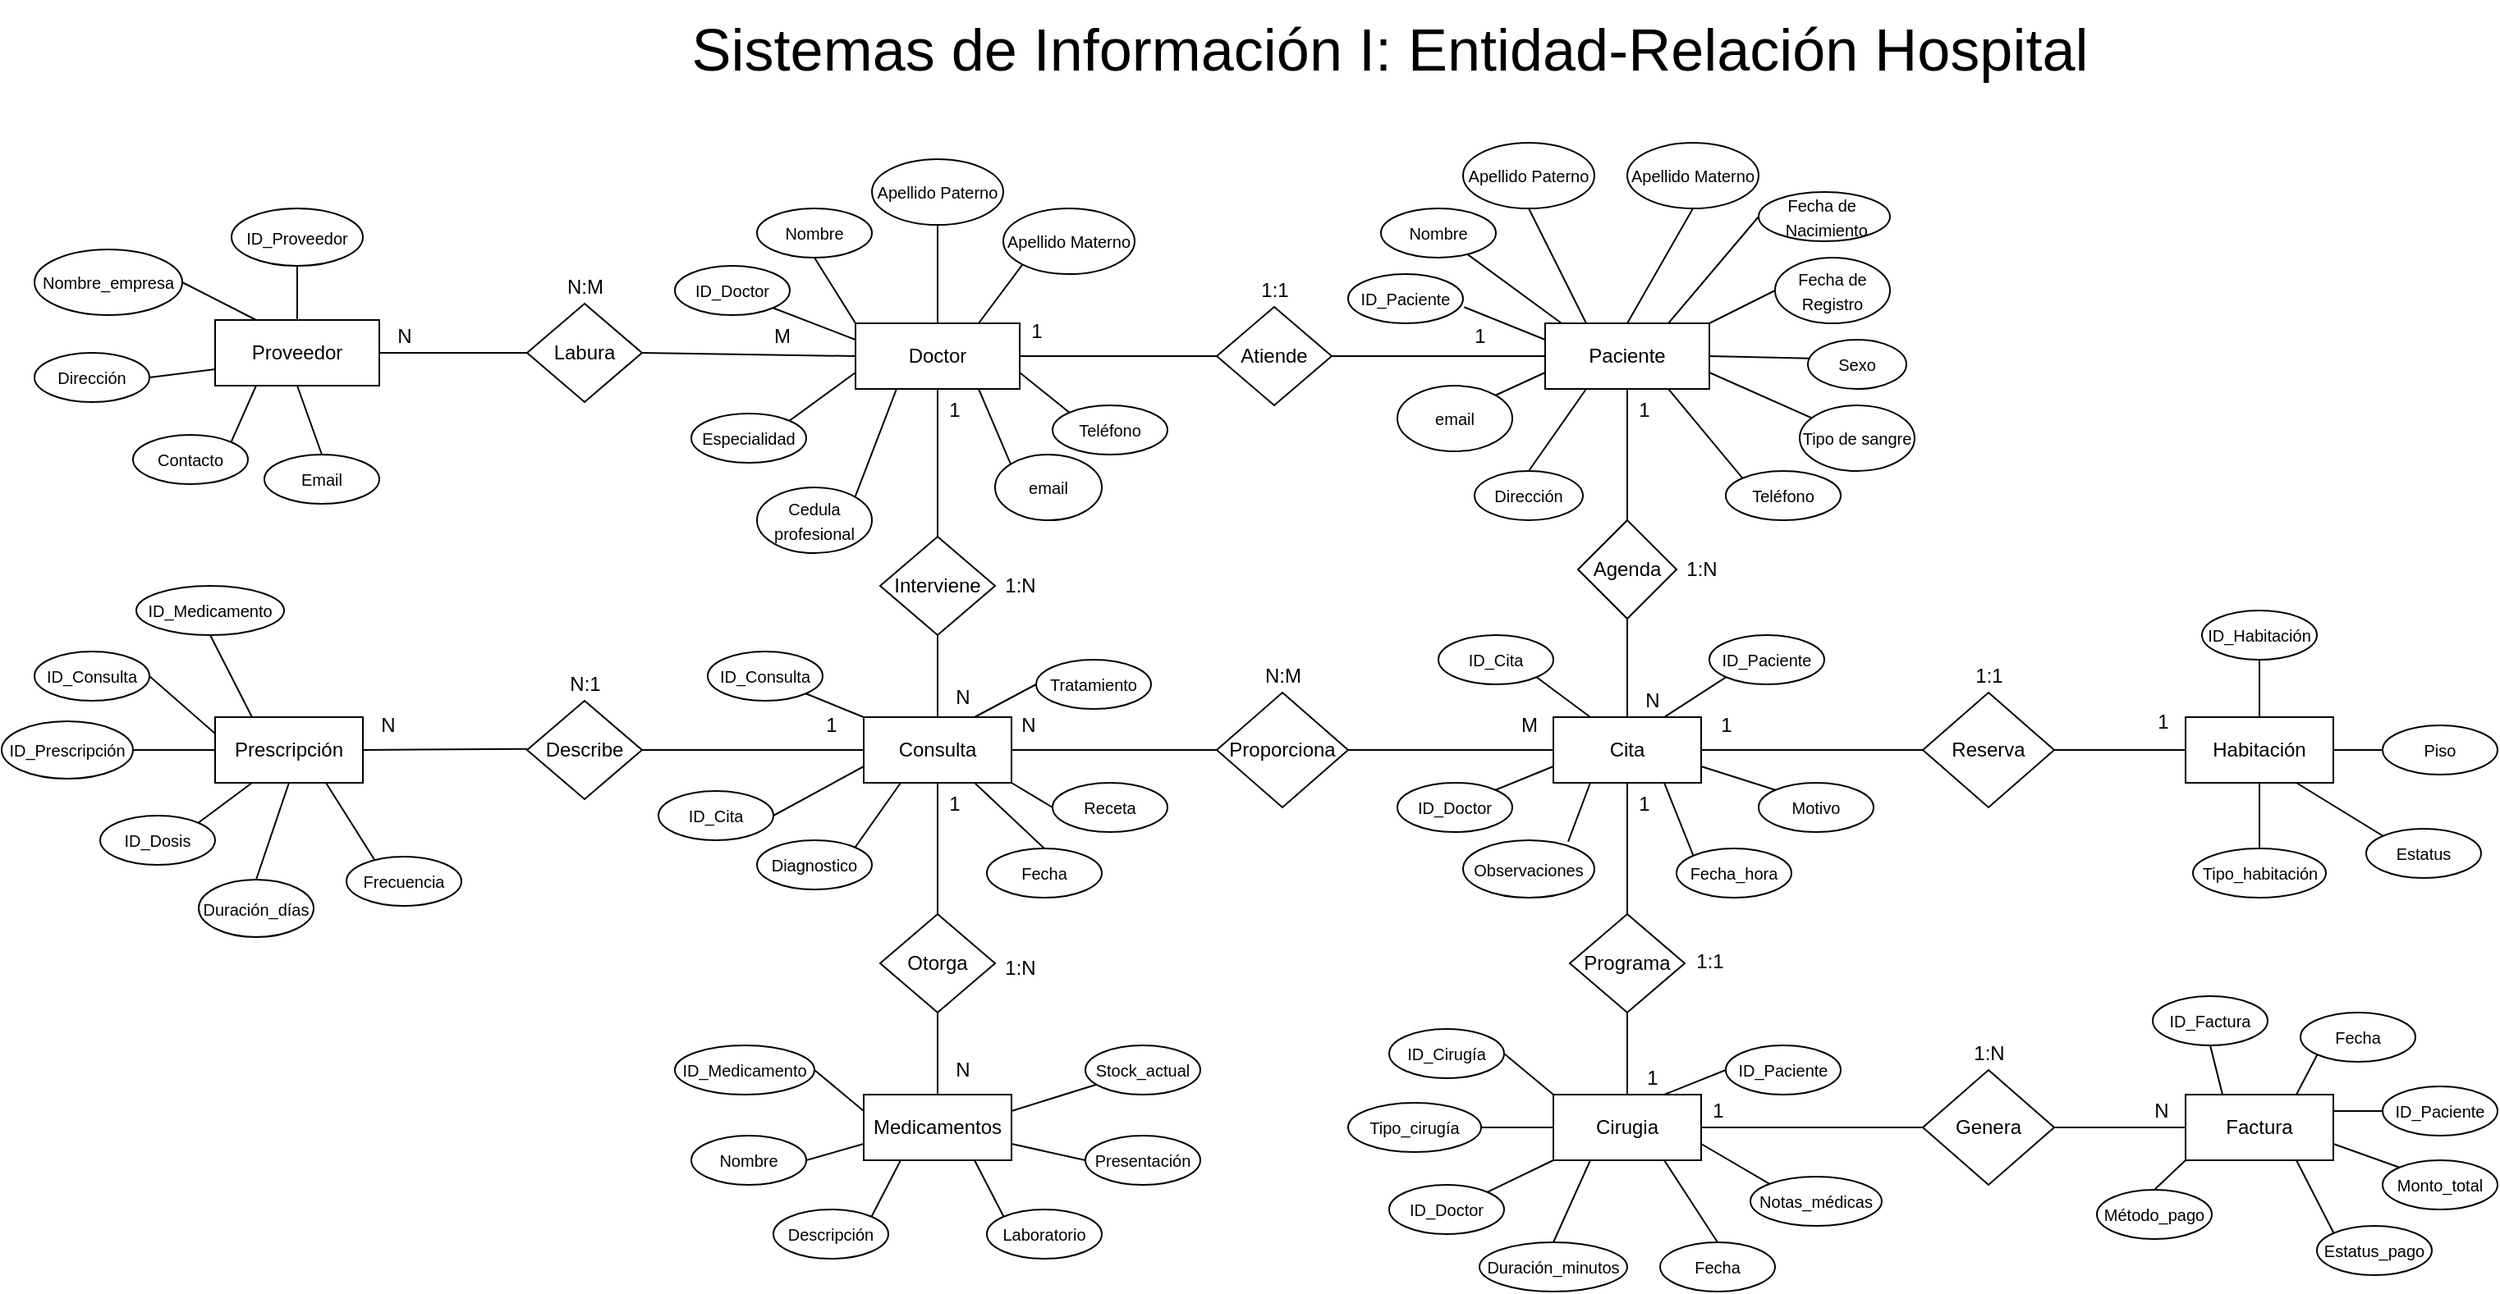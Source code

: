<mxfile version="27.2.0">
  <diagram name="Página-1" id="_86LPRqjK22n6s0-M-oo">
    <mxGraphModel dx="1367" dy="1465" grid="1" gridSize="10" guides="1" tooltips="1" connect="1" arrows="1" fold="1" page="1" pageScale="1" pageWidth="827" pageHeight="1169" math="0" shadow="0">
      <root>
        <mxCell id="0" />
        <mxCell id="1" parent="0" />
        <mxCell id="XkaX129LBpRXitnJH7er-19" value="Paciente" style="rounded=0;whiteSpace=wrap;html=1;fillColor=light-dark(#FFFFFF,#FF0000);shadow=0;" parent="1" vertex="1">
          <mxGeometry x="400" y="90" width="100" height="40" as="geometry" />
        </mxCell>
        <mxCell id="XkaX129LBpRXitnJH7er-20" value="&lt;font style=&quot;font-size: 10px;&quot;&gt;ID_Paciente&lt;/font&gt;" style="ellipse;whiteSpace=wrap;html=1;fillColor=light-dark(#FFFFFF,#009999);" parent="1" vertex="1">
          <mxGeometry x="280" y="60" width="70" height="30" as="geometry" />
        </mxCell>
        <mxCell id="XkaX129LBpRXitnJH7er-21" value="&lt;font style=&quot;font-size: 10px;&quot;&gt;Nombre&lt;/font&gt;" style="ellipse;whiteSpace=wrap;html=1;fillColor=light-dark(#FFFFFF,#009999);" parent="1" vertex="1">
          <mxGeometry x="300" y="20" width="70" height="30" as="geometry" />
        </mxCell>
        <mxCell id="XkaX129LBpRXitnJH7er-22" value="&lt;font style=&quot;font-size: 10px;&quot;&gt;Apellido Paterno&lt;/font&gt;" style="ellipse;whiteSpace=wrap;html=1;fillColor=light-dark(#FFFFFF,#009999);" parent="1" vertex="1">
          <mxGeometry x="350" y="-20" width="80" height="40" as="geometry" />
        </mxCell>
        <mxCell id="XkaX129LBpRXitnJH7er-23" value="&lt;font style=&quot;font-size: 10px;&quot;&gt;Apellido Materno&lt;/font&gt;" style="ellipse;whiteSpace=wrap;html=1;fillColor=light-dark(#FFFFFF,#009999);" parent="1" vertex="1">
          <mxGeometry x="450" y="-20" width="80" height="40" as="geometry" />
        </mxCell>
        <mxCell id="XkaX129LBpRXitnJH7er-24" value="&lt;font style=&quot;font-size: 10px;&quot;&gt;Fecha de&amp;nbsp; &amp;nbsp;Nacimiento&lt;/font&gt;" style="ellipse;whiteSpace=wrap;html=1;fillColor=light-dark(#FFFFFF,#009999);" parent="1" vertex="1">
          <mxGeometry x="530" y="10" width="80" height="30" as="geometry" />
        </mxCell>
        <mxCell id="XkaX129LBpRXitnJH7er-27" value="&lt;font style=&quot;font-size: 10px;&quot;&gt;Sexo&lt;/font&gt;" style="ellipse;whiteSpace=wrap;html=1;fillColor=light-dark(#FFFFFF,#009999);" parent="1" vertex="1">
          <mxGeometry x="560" y="100" width="60" height="30" as="geometry" />
        </mxCell>
        <mxCell id="XkaX129LBpRXitnJH7er-28" value="&lt;font style=&quot;font-size: 10px;&quot;&gt;Tipo de sangre&lt;/font&gt;" style="ellipse;whiteSpace=wrap;html=1;fillColor=light-dark(#FFFFFF,#009999);" parent="1" vertex="1">
          <mxGeometry x="555" y="140" width="70" height="40" as="geometry" />
        </mxCell>
        <mxCell id="XkaX129LBpRXitnJH7er-29" value="&lt;font style=&quot;font-size: 10px;&quot;&gt;Teléfono&lt;/font&gt;" style="ellipse;whiteSpace=wrap;html=1;fillColor=light-dark(#FFFFFF,#009999);" parent="1" vertex="1">
          <mxGeometry x="510" y="180" width="70" height="30" as="geometry" />
        </mxCell>
        <mxCell id="XkaX129LBpRXitnJH7er-30" value="&lt;font style=&quot;font-size: 10px;&quot;&gt;Dirección&lt;/font&gt;" style="ellipse;whiteSpace=wrap;html=1;fillColor=light-dark(#FFFFFF,#009999);" parent="1" vertex="1">
          <mxGeometry x="357" y="180" width="66" height="30" as="geometry" />
        </mxCell>
        <mxCell id="XkaX129LBpRXitnJH7er-31" value="&lt;font style=&quot;font-size: 10px;&quot;&gt;email&lt;/font&gt;" style="ellipse;whiteSpace=wrap;html=1;fillColor=light-dark(#FFFFFF,#009999);" parent="1" vertex="1">
          <mxGeometry x="310" y="128" width="70" height="40" as="geometry" />
        </mxCell>
        <mxCell id="XkaX129LBpRXitnJH7er-33" value="&lt;font style=&quot;font-size: 10px;&quot;&gt;Fecha de Registro&lt;/font&gt;" style="ellipse;whiteSpace=wrap;html=1;fillColor=light-dark(#FFFFFF,#009999);" parent="1" vertex="1">
          <mxGeometry x="540" y="50" width="70" height="40" as="geometry" />
        </mxCell>
        <mxCell id="XkaX129LBpRXitnJH7er-34" value="" style="endArrow=none;html=1;rounded=0;entryX=1.01;entryY=0.671;entryDx=0;entryDy=0;entryPerimeter=0;" parent="1" target="XkaX129LBpRXitnJH7er-20" edge="1">
          <mxGeometry width="50" height="50" relative="1" as="geometry">
            <mxPoint x="400" y="100" as="sourcePoint" />
            <mxPoint x="450" y="50" as="targetPoint" />
          </mxGeometry>
        </mxCell>
        <mxCell id="XkaX129LBpRXitnJH7er-35" value="" style="endArrow=none;html=1;rounded=0;" parent="1" source="XkaX129LBpRXitnJH7er-21" edge="1">
          <mxGeometry width="50" height="50" relative="1" as="geometry">
            <mxPoint x="420" y="150" as="sourcePoint" />
            <mxPoint x="410" y="90" as="targetPoint" />
          </mxGeometry>
        </mxCell>
        <mxCell id="XkaX129LBpRXitnJH7er-36" value="" style="endArrow=none;html=1;rounded=0;entryX=0.5;entryY=1;entryDx=0;entryDy=0;exitX=0.25;exitY=0;exitDx=0;exitDy=0;" parent="1" source="XkaX129LBpRXitnJH7er-19" target="XkaX129LBpRXitnJH7er-22" edge="1">
          <mxGeometry width="50" height="50" relative="1" as="geometry">
            <mxPoint x="420" y="150" as="sourcePoint" />
            <mxPoint x="470" y="100" as="targetPoint" />
          </mxGeometry>
        </mxCell>
        <mxCell id="XkaX129LBpRXitnJH7er-37" value="" style="endArrow=none;html=1;rounded=0;exitX=0.5;exitY=1;exitDx=0;exitDy=0;entryX=0.5;entryY=0;entryDx=0;entryDy=0;" parent="1" source="XkaX129LBpRXitnJH7er-23" target="XkaX129LBpRXitnJH7er-19" edge="1">
          <mxGeometry width="50" height="50" relative="1" as="geometry">
            <mxPoint x="420" y="150" as="sourcePoint" />
            <mxPoint x="470" y="100" as="targetPoint" />
          </mxGeometry>
        </mxCell>
        <mxCell id="XkaX129LBpRXitnJH7er-38" value="" style="endArrow=none;html=1;rounded=0;entryX=0;entryY=0.5;entryDx=0;entryDy=0;exitX=0.75;exitY=0;exitDx=0;exitDy=0;" parent="1" source="XkaX129LBpRXitnJH7er-19" target="XkaX129LBpRXitnJH7er-24" edge="1">
          <mxGeometry width="50" height="50" relative="1" as="geometry">
            <mxPoint x="420" y="150" as="sourcePoint" />
            <mxPoint x="470" y="100" as="targetPoint" />
          </mxGeometry>
        </mxCell>
        <mxCell id="XkaX129LBpRXitnJH7er-39" value="" style="endArrow=none;html=1;rounded=0;exitX=1;exitY=0;exitDx=0;exitDy=0;entryX=0;entryY=0.75;entryDx=0;entryDy=0;" parent="1" source="XkaX129LBpRXitnJH7er-31" target="XkaX129LBpRXitnJH7er-19" edge="1">
          <mxGeometry width="50" height="50" relative="1" as="geometry">
            <mxPoint x="420" y="150" as="sourcePoint" />
            <mxPoint x="470" y="100" as="targetPoint" />
          </mxGeometry>
        </mxCell>
        <mxCell id="XkaX129LBpRXitnJH7er-40" value="" style="endArrow=none;html=1;rounded=0;exitX=0.5;exitY=0;exitDx=0;exitDy=0;entryX=0.25;entryY=1;entryDx=0;entryDy=0;" parent="1" source="XkaX129LBpRXitnJH7er-30" target="XkaX129LBpRXitnJH7er-19" edge="1">
          <mxGeometry width="50" height="50" relative="1" as="geometry">
            <mxPoint x="420" y="150" as="sourcePoint" />
            <mxPoint x="470" y="100" as="targetPoint" />
          </mxGeometry>
        </mxCell>
        <mxCell id="XkaX129LBpRXitnJH7er-41" value="" style="endArrow=none;html=1;rounded=0;exitX=0;exitY=0;exitDx=0;exitDy=0;entryX=0.75;entryY=1;entryDx=0;entryDy=0;" parent="1" source="XkaX129LBpRXitnJH7er-29" target="XkaX129LBpRXitnJH7er-19" edge="1">
          <mxGeometry width="50" height="50" relative="1" as="geometry">
            <mxPoint x="420" y="150" as="sourcePoint" />
            <mxPoint x="470" y="100" as="targetPoint" />
          </mxGeometry>
        </mxCell>
        <mxCell id="XkaX129LBpRXitnJH7er-42" value="" style="endArrow=none;html=1;rounded=0;entryX=0;entryY=0.5;entryDx=0;entryDy=0;exitX=1;exitY=0;exitDx=0;exitDy=0;" parent="1" source="XkaX129LBpRXitnJH7er-19" target="XkaX129LBpRXitnJH7er-33" edge="1">
          <mxGeometry width="50" height="50" relative="1" as="geometry">
            <mxPoint x="420" y="150" as="sourcePoint" />
            <mxPoint x="470" y="100" as="targetPoint" />
          </mxGeometry>
        </mxCell>
        <mxCell id="XkaX129LBpRXitnJH7er-43" value="" style="endArrow=none;html=1;rounded=0;entryX=0.021;entryY=0.379;entryDx=0;entryDy=0;entryPerimeter=0;exitX=1;exitY=0.5;exitDx=0;exitDy=0;" parent="1" source="XkaX129LBpRXitnJH7er-19" target="XkaX129LBpRXitnJH7er-27" edge="1">
          <mxGeometry width="50" height="50" relative="1" as="geometry">
            <mxPoint x="420" y="150" as="sourcePoint" />
            <mxPoint x="470" y="100" as="targetPoint" />
          </mxGeometry>
        </mxCell>
        <mxCell id="XkaX129LBpRXitnJH7er-44" value="" style="endArrow=none;html=1;rounded=0;entryX=1;entryY=0.75;entryDx=0;entryDy=0;" parent="1" source="XkaX129LBpRXitnJH7er-28" target="XkaX129LBpRXitnJH7er-19" edge="1">
          <mxGeometry width="50" height="50" relative="1" as="geometry">
            <mxPoint x="420" y="150" as="sourcePoint" />
            <mxPoint x="470" y="100" as="targetPoint" />
          </mxGeometry>
        </mxCell>
        <mxCell id="XkaX129LBpRXitnJH7er-45" value="Atiende" style="rhombus;whiteSpace=wrap;html=1;fillColor=light-dark(#FFFFFF,#000066);" parent="1" vertex="1">
          <mxGeometry x="200" y="80" width="70" height="60" as="geometry" />
        </mxCell>
        <mxCell id="XkaX129LBpRXitnJH7er-46" value="" style="endArrow=none;html=1;rounded=0;exitX=1;exitY=0.5;exitDx=0;exitDy=0;entryX=0;entryY=0.5;entryDx=0;entryDy=0;" parent="1" source="XkaX129LBpRXitnJH7er-45" target="XkaX129LBpRXitnJH7er-19" edge="1">
          <mxGeometry width="50" height="50" relative="1" as="geometry">
            <mxPoint x="220" y="150" as="sourcePoint" />
            <mxPoint x="270" y="100" as="targetPoint" />
          </mxGeometry>
        </mxCell>
        <mxCell id="XkaX129LBpRXitnJH7er-48" value="Doctor" style="rounded=0;whiteSpace=wrap;html=1;fillColor=light-dark(#FFFFFF,#FF0000);" parent="1" vertex="1">
          <mxGeometry x="-20" y="90" width="100" height="40" as="geometry" />
        </mxCell>
        <mxCell id="XkaX129LBpRXitnJH7er-49" value="" style="endArrow=none;html=1;rounded=0;exitX=1;exitY=0.5;exitDx=0;exitDy=0;entryX=0;entryY=0.5;entryDx=0;entryDy=0;" parent="1" source="XkaX129LBpRXitnJH7er-48" target="XkaX129LBpRXitnJH7er-45" edge="1">
          <mxGeometry width="50" height="50" relative="1" as="geometry">
            <mxPoint x="110" y="160" as="sourcePoint" />
            <mxPoint x="160" y="110" as="targetPoint" />
            <Array as="points">
              <mxPoint x="140" y="110" />
            </Array>
          </mxGeometry>
        </mxCell>
        <mxCell id="XkaX129LBpRXitnJH7er-50" value="&lt;font style=&quot;font-size: 10px;&quot;&gt;ID_Doctor&lt;/font&gt;" style="ellipse;whiteSpace=wrap;html=1;fillColor=light-dark(#FFFFFF,#009999);" parent="1" vertex="1">
          <mxGeometry x="-130" y="55" width="70" height="30" as="geometry" />
        </mxCell>
        <mxCell id="XkaX129LBpRXitnJH7er-51" value="&lt;font style=&quot;font-size: 10px;&quot;&gt;Nombre&lt;/font&gt;" style="ellipse;whiteSpace=wrap;html=1;fillColor=light-dark(#FFFFFF,#009999);" parent="1" vertex="1">
          <mxGeometry x="-80" y="20" width="70" height="30" as="geometry" />
        </mxCell>
        <mxCell id="XkaX129LBpRXitnJH7er-52" value="&lt;font style=&quot;font-size: 10px;&quot;&gt;Apellido Paterno&lt;/font&gt;" style="ellipse;whiteSpace=wrap;html=1;fillColor=light-dark(#FFFFFF,#009999);" parent="1" vertex="1">
          <mxGeometry x="-10" y="-10" width="80" height="40" as="geometry" />
        </mxCell>
        <mxCell id="XkaX129LBpRXitnJH7er-53" value="&lt;font style=&quot;font-size: 10px;&quot;&gt;Apellido Materno&lt;/font&gt;" style="ellipse;whiteSpace=wrap;html=1;fillColor=light-dark(#FFFFFF,#009999);" parent="1" vertex="1">
          <mxGeometry x="70" y="20" width="80" height="40" as="geometry" />
        </mxCell>
        <mxCell id="XkaX129LBpRXitnJH7er-55" value="&lt;font style=&quot;font-size: 10px;&quot;&gt;Especialidad&lt;/font&gt;" style="ellipse;whiteSpace=wrap;html=1;fillColor=light-dark(#FFFFFF,#009999);" parent="1" vertex="1">
          <mxGeometry x="-120" y="145" width="70" height="30" as="geometry" />
        </mxCell>
        <mxCell id="XkaX129LBpRXitnJH7er-56" value="&lt;font style=&quot;font-size: 10px;&quot;&gt;Cedula profesional&lt;/font&gt;" style="ellipse;whiteSpace=wrap;html=1;fillColor=light-dark(#FFFFFF,#009999);" parent="1" vertex="1">
          <mxGeometry x="-80" y="190" width="70" height="40" as="geometry" />
        </mxCell>
        <mxCell id="XkaX129LBpRXitnJH7er-57" value="&lt;font style=&quot;font-size: 10px;&quot;&gt;Teléfono&lt;/font&gt;" style="ellipse;whiteSpace=wrap;html=1;fillColor=light-dark(#FFFFFF,#009999);" parent="1" vertex="1">
          <mxGeometry x="100" y="140" width="70" height="30" as="geometry" />
        </mxCell>
        <mxCell id="XkaX129LBpRXitnJH7er-59" value="&lt;font style=&quot;font-size: 10px;&quot;&gt;email&lt;/font&gt;" style="ellipse;whiteSpace=wrap;html=1;fillColor=light-dark(#FFFFFF,#009999);" parent="1" vertex="1">
          <mxGeometry x="65" y="170" width="65" height="40" as="geometry" />
        </mxCell>
        <mxCell id="XkaX129LBpRXitnJH7er-61" value="" style="endArrow=none;html=1;rounded=0;exitX=1;exitY=0;exitDx=0;exitDy=0;entryX=0.25;entryY=1;entryDx=0;entryDy=0;" parent="1" source="XkaX129LBpRXitnJH7er-56" target="XkaX129LBpRXitnJH7er-48" edge="1">
          <mxGeometry width="50" height="50" relative="1" as="geometry">
            <mxPoint x="70" y="160" as="sourcePoint" />
            <mxPoint x="120" y="110" as="targetPoint" />
          </mxGeometry>
        </mxCell>
        <mxCell id="XkaX129LBpRXitnJH7er-62" value="" style="endArrow=none;html=1;rounded=0;exitX=1;exitY=0;exitDx=0;exitDy=0;entryX=0;entryY=0.75;entryDx=0;entryDy=0;" parent="1" source="XkaX129LBpRXitnJH7er-55" target="XkaX129LBpRXitnJH7er-48" edge="1">
          <mxGeometry width="50" height="50" relative="1" as="geometry">
            <mxPoint x="70" y="160" as="sourcePoint" />
            <mxPoint x="120" y="110" as="targetPoint" />
          </mxGeometry>
        </mxCell>
        <mxCell id="XkaX129LBpRXitnJH7er-63" value="" style="endArrow=none;html=1;rounded=0;exitX=1;exitY=1;exitDx=0;exitDy=0;entryX=0;entryY=0.25;entryDx=0;entryDy=0;" parent="1" source="XkaX129LBpRXitnJH7er-50" target="XkaX129LBpRXitnJH7er-48" edge="1">
          <mxGeometry width="50" height="50" relative="1" as="geometry">
            <mxPoint x="70" y="160" as="sourcePoint" />
            <mxPoint x="120" y="110" as="targetPoint" />
          </mxGeometry>
        </mxCell>
        <mxCell id="XkaX129LBpRXitnJH7er-64" value="" style="endArrow=none;html=1;rounded=0;exitX=0.5;exitY=1;exitDx=0;exitDy=0;entryX=0;entryY=0;entryDx=0;entryDy=0;" parent="1" source="XkaX129LBpRXitnJH7er-51" target="XkaX129LBpRXitnJH7er-48" edge="1">
          <mxGeometry width="50" height="50" relative="1" as="geometry">
            <mxPoint x="70" y="160" as="sourcePoint" />
            <mxPoint x="120" y="110" as="targetPoint" />
          </mxGeometry>
        </mxCell>
        <mxCell id="XkaX129LBpRXitnJH7er-66" value="" style="endArrow=none;html=1;rounded=0;exitX=0;exitY=1;exitDx=0;exitDy=0;entryX=0.75;entryY=0;entryDx=0;entryDy=0;" parent="1" source="XkaX129LBpRXitnJH7er-53" target="XkaX129LBpRXitnJH7er-48" edge="1">
          <mxGeometry width="50" height="50" relative="1" as="geometry">
            <mxPoint x="70" y="160" as="sourcePoint" />
            <mxPoint x="120" y="110" as="targetPoint" />
          </mxGeometry>
        </mxCell>
        <mxCell id="XkaX129LBpRXitnJH7er-68" value="" style="endArrow=none;html=1;rounded=0;entryX=0;entryY=0;entryDx=0;entryDy=0;exitX=0.75;exitY=1;exitDx=0;exitDy=0;" parent="1" source="XkaX129LBpRXitnJH7er-48" target="XkaX129LBpRXitnJH7er-59" edge="1">
          <mxGeometry width="50" height="50" relative="1" as="geometry">
            <mxPoint x="70" y="160" as="sourcePoint" />
            <mxPoint x="120" y="110" as="targetPoint" />
          </mxGeometry>
        </mxCell>
        <mxCell id="XkaX129LBpRXitnJH7er-69" value="Cita" style="rounded=0;whiteSpace=wrap;html=1;fillColor=light-dark(#FFFFFF,#00CC00);" parent="1" vertex="1">
          <mxGeometry x="405" y="330" width="90" height="40" as="geometry" />
        </mxCell>
        <mxCell id="XkaX129LBpRXitnJH7er-70" value="&lt;font style=&quot;font-size: 10px;&quot;&gt;ID_Cita&lt;/font&gt;" style="ellipse;whiteSpace=wrap;html=1;fillColor=light-dark(#FFFFFF,#009999);" parent="1" vertex="1">
          <mxGeometry x="335" y="280" width="70" height="30" as="geometry" />
        </mxCell>
        <mxCell id="XkaX129LBpRXitnJH7er-71" value="&lt;span style=&quot;font-size: 10px;&quot;&gt;Fecha_hora&lt;/span&gt;" style="ellipse;whiteSpace=wrap;html=1;fillColor=light-dark(#FFFFFF,#009999);" parent="1" vertex="1">
          <mxGeometry x="480" y="410" width="70" height="30" as="geometry" />
        </mxCell>
        <mxCell id="XkaX129LBpRXitnJH7er-72" value="&lt;font style=&quot;font-size: 10px;&quot;&gt;Motivo&lt;/font&gt;" style="ellipse;whiteSpace=wrap;html=1;fillColor=light-dark(#FFFFFF,#009999);" parent="1" vertex="1">
          <mxGeometry x="530" y="370" width="70" height="30" as="geometry" />
        </mxCell>
        <mxCell id="XkaX129LBpRXitnJH7er-73" value="&lt;font style=&quot;font-size: 10px;&quot;&gt;ID_Paciente&lt;/font&gt;" style="ellipse;whiteSpace=wrap;html=1;fillColor=light-dark(#FFFFFF,#009999);" parent="1" vertex="1">
          <mxGeometry x="500" y="280" width="70" height="30" as="geometry" />
        </mxCell>
        <mxCell id="XkaX129LBpRXitnJH7er-74" value="&lt;font style=&quot;font-size: 10px;&quot;&gt;ID_Doctor&lt;/font&gt;" style="ellipse;whiteSpace=wrap;html=1;fillColor=light-dark(#FFFFFF,#009999);" parent="1" vertex="1">
          <mxGeometry x="310" y="370" width="70" height="30" as="geometry" />
        </mxCell>
        <mxCell id="XkaX129LBpRXitnJH7er-75" value="&lt;font style=&quot;font-size: 10px;&quot;&gt;Observaciones&lt;/font&gt;" style="ellipse;whiteSpace=wrap;html=1;fillColor=light-dark(#FFFFFF,#009999);" parent="1" vertex="1">
          <mxGeometry x="350" y="405" width="80" height="35" as="geometry" />
        </mxCell>
        <mxCell id="XkaX129LBpRXitnJH7er-76" value="Agenda" style="rhombus;whiteSpace=wrap;html=1;fillColor=light-dark(#FFFFFF,#000066);" parent="1" vertex="1">
          <mxGeometry x="420" y="210" width="60" height="60" as="geometry" />
        </mxCell>
        <mxCell id="XkaX129LBpRXitnJH7er-79" value="" style="endArrow=none;html=1;rounded=0;entryX=0.5;entryY=1;entryDx=0;entryDy=0;exitX=0.5;exitY=0;exitDx=0;exitDy=0;" parent="1" source="XkaX129LBpRXitnJH7er-69" target="XkaX129LBpRXitnJH7er-76" edge="1">
          <mxGeometry width="50" height="50" relative="1" as="geometry">
            <mxPoint x="310" y="350" as="sourcePoint" />
            <mxPoint x="360" y="300" as="targetPoint" />
          </mxGeometry>
        </mxCell>
        <mxCell id="XkaX129LBpRXitnJH7er-80" value="" style="endArrow=none;html=1;rounded=0;entryX=0.5;entryY=1;entryDx=0;entryDy=0;exitX=0.5;exitY=0;exitDx=0;exitDy=0;" parent="1" source="XkaX129LBpRXitnJH7er-76" target="XkaX129LBpRXitnJH7er-19" edge="1">
          <mxGeometry width="50" height="50" relative="1" as="geometry">
            <mxPoint x="310" y="350" as="sourcePoint" />
            <mxPoint x="360" y="300" as="targetPoint" />
          </mxGeometry>
        </mxCell>
        <mxCell id="XkaX129LBpRXitnJH7er-82" value="" style="endArrow=none;html=1;rounded=0;exitX=1;exitY=0;exitDx=0;exitDy=0;entryX=0;entryY=0.75;entryDx=0;entryDy=0;" parent="1" source="XkaX129LBpRXitnJH7er-74" target="XkaX129LBpRXitnJH7er-69" edge="1">
          <mxGeometry width="50" height="50" relative="1" as="geometry">
            <mxPoint x="310" y="340" as="sourcePoint" />
            <mxPoint x="360" y="290" as="targetPoint" />
          </mxGeometry>
        </mxCell>
        <mxCell id="XkaX129LBpRXitnJH7er-83" value="" style="endArrow=none;html=1;rounded=0;exitX=0.8;exitY=0.025;exitDx=0;exitDy=0;exitPerimeter=0;entryX=0.25;entryY=1;entryDx=0;entryDy=0;" parent="1" source="XkaX129LBpRXitnJH7er-75" target="XkaX129LBpRXitnJH7er-69" edge="1">
          <mxGeometry width="50" height="50" relative="1" as="geometry">
            <mxPoint x="310" y="340" as="sourcePoint" />
            <mxPoint x="360" y="290" as="targetPoint" />
          </mxGeometry>
        </mxCell>
        <mxCell id="XkaX129LBpRXitnJH7er-84" value="" style="endArrow=none;html=1;rounded=0;exitX=0;exitY=0;exitDx=0;exitDy=0;entryX=0.75;entryY=1;entryDx=0;entryDy=0;" parent="1" source="XkaX129LBpRXitnJH7er-71" target="XkaX129LBpRXitnJH7er-69" edge="1">
          <mxGeometry width="50" height="50" relative="1" as="geometry">
            <mxPoint x="310" y="340" as="sourcePoint" />
            <mxPoint x="360" y="290" as="targetPoint" />
          </mxGeometry>
        </mxCell>
        <mxCell id="XkaX129LBpRXitnJH7er-87" value="" style="endArrow=none;html=1;rounded=0;exitX=0;exitY=0;exitDx=0;exitDy=0;entryX=1;entryY=0.75;entryDx=0;entryDy=0;" parent="1" source="XkaX129LBpRXitnJH7er-72" target="XkaX129LBpRXitnJH7er-69" edge="1">
          <mxGeometry width="50" height="50" relative="1" as="geometry">
            <mxPoint x="310" y="340" as="sourcePoint" />
            <mxPoint x="520" y="360" as="targetPoint" />
          </mxGeometry>
        </mxCell>
        <mxCell id="XkaX129LBpRXitnJH7er-88" value="Consulta" style="rounded=0;whiteSpace=wrap;html=1;fillColor=light-dark(#FFFFFF,#FF0000);" parent="1" vertex="1">
          <mxGeometry x="-15" y="330" width="90" height="40" as="geometry" />
        </mxCell>
        <mxCell id="XkaX129LBpRXitnJH7er-89" value="&lt;font style=&quot;font-size: 10px;&quot;&gt;ID_Consulta&lt;/font&gt;" style="ellipse;whiteSpace=wrap;html=1;fillColor=light-dark(#FFFFFF,#009999);" parent="1" vertex="1">
          <mxGeometry x="-110" y="290" width="70" height="30" as="geometry" />
        </mxCell>
        <mxCell id="XkaX129LBpRXitnJH7er-91" value="&lt;font style=&quot;font-size: 10px;&quot;&gt;ID_Cita&lt;/font&gt;" style="ellipse;whiteSpace=wrap;html=1;fillColor=light-dark(#FFFFFF,#009999);" parent="1" vertex="1">
          <mxGeometry x="-140" y="375" width="70" height="30" as="geometry" />
        </mxCell>
        <mxCell id="XkaX129LBpRXitnJH7er-92" value="&lt;font style=&quot;font-size: 10px;&quot;&gt;Diagnostico&lt;/font&gt;" style="ellipse;whiteSpace=wrap;html=1;fillColor=light-dark(#FFFFFF,#009999);" parent="1" vertex="1">
          <mxGeometry x="-80" y="405" width="70" height="30" as="geometry" />
        </mxCell>
        <mxCell id="XkaX129LBpRXitnJH7er-93" value="&lt;span style=&quot;font-size: 10px;&quot;&gt;Tratamiento&lt;/span&gt;" style="ellipse;whiteSpace=wrap;html=1;fillColor=light-dark(#FFFFFF,#009999);" parent="1" vertex="1">
          <mxGeometry x="90" y="295" width="70" height="30" as="geometry" />
        </mxCell>
        <mxCell id="XkaX129LBpRXitnJH7er-95" value="&lt;font style=&quot;font-size: 10px;&quot;&gt;Receta&lt;/font&gt;" style="ellipse;whiteSpace=wrap;html=1;fillColor=light-dark(#FFFFFF,#009999);" parent="1" vertex="1">
          <mxGeometry x="100" y="370" width="70" height="30" as="geometry" />
        </mxCell>
        <mxCell id="XkaX129LBpRXitnJH7er-96" value="&lt;font style=&quot;font-size: 10px;&quot;&gt;Fecha&lt;/font&gt;" style="ellipse;whiteSpace=wrap;html=1;fillColor=light-dark(#FFFFFF,#009999);" parent="1" vertex="1">
          <mxGeometry x="60" y="410" width="70" height="30" as="geometry" />
        </mxCell>
        <mxCell id="XkaX129LBpRXitnJH7er-97" value="Interviene" style="rhombus;whiteSpace=wrap;html=1;fillColor=light-dark(#FFFFFF,#000066);" parent="1" vertex="1">
          <mxGeometry x="-5" y="220" width="70" height="60" as="geometry" />
        </mxCell>
        <mxCell id="XkaX129LBpRXitnJH7er-98" value="" style="endArrow=none;html=1;rounded=0;entryX=0.5;entryY=1;entryDx=0;entryDy=0;exitX=0.5;exitY=0;exitDx=0;exitDy=0;" parent="1" source="XkaX129LBpRXitnJH7er-97" target="XkaX129LBpRXitnJH7er-48" edge="1">
          <mxGeometry width="50" height="50" relative="1" as="geometry">
            <mxPoint x="260" y="330" as="sourcePoint" />
            <mxPoint x="310" y="280" as="targetPoint" />
          </mxGeometry>
        </mxCell>
        <mxCell id="XkaX129LBpRXitnJH7er-99" value="" style="endArrow=none;html=1;rounded=0;exitX=0.5;exitY=1;exitDx=0;exitDy=0;entryX=0.5;entryY=0;entryDx=0;entryDy=0;" parent="1" source="XkaX129LBpRXitnJH7er-97" target="XkaX129LBpRXitnJH7er-88" edge="1">
          <mxGeometry width="50" height="50" relative="1" as="geometry">
            <mxPoint x="240" y="320" as="sourcePoint" />
            <mxPoint x="290" y="270" as="targetPoint" />
          </mxGeometry>
        </mxCell>
        <mxCell id="XkaX129LBpRXitnJH7er-102" value="" style="endArrow=none;html=1;rounded=0;exitX=1;exitY=1;exitDx=0;exitDy=0;entryX=0;entryY=0;entryDx=0;entryDy=0;" parent="1" source="XkaX129LBpRXitnJH7er-89" target="XkaX129LBpRXitnJH7er-88" edge="1">
          <mxGeometry width="50" height="50" relative="1" as="geometry">
            <mxPoint x="150" y="440" as="sourcePoint" />
            <mxPoint x="200" y="390" as="targetPoint" />
          </mxGeometry>
        </mxCell>
        <mxCell id="XkaX129LBpRXitnJH7er-103" value="" style="endArrow=none;html=1;rounded=0;exitX=0.75;exitY=1;exitDx=0;exitDy=0;entryX=0.5;entryY=0;entryDx=0;entryDy=0;" parent="1" source="XkaX129LBpRXitnJH7er-88" target="XkaX129LBpRXitnJH7er-96" edge="1">
          <mxGeometry width="50" height="50" relative="1" as="geometry">
            <mxPoint x="150" y="440" as="sourcePoint" />
            <mxPoint x="200" y="390" as="targetPoint" />
          </mxGeometry>
        </mxCell>
        <mxCell id="XkaX129LBpRXitnJH7er-104" value="" style="endArrow=none;html=1;rounded=0;exitX=1;exitY=0;exitDx=0;exitDy=0;entryX=0.25;entryY=1;entryDx=0;entryDy=0;" parent="1" source="XkaX129LBpRXitnJH7er-92" target="XkaX129LBpRXitnJH7er-88" edge="1">
          <mxGeometry width="50" height="50" relative="1" as="geometry">
            <mxPoint x="150" y="440" as="sourcePoint" />
            <mxPoint x="200" y="390" as="targetPoint" />
          </mxGeometry>
        </mxCell>
        <mxCell id="XkaX129LBpRXitnJH7er-105" value="" style="endArrow=none;html=1;rounded=0;exitX=0;exitY=0.5;exitDx=0;exitDy=0;entryX=0.75;entryY=0;entryDx=0;entryDy=0;" parent="1" source="XkaX129LBpRXitnJH7er-93" target="XkaX129LBpRXitnJH7er-88" edge="1">
          <mxGeometry width="50" height="50" relative="1" as="geometry">
            <mxPoint x="150" y="440" as="sourcePoint" />
            <mxPoint x="200" y="390" as="targetPoint" />
          </mxGeometry>
        </mxCell>
        <mxCell id="XkaX129LBpRXitnJH7er-106" value="" style="endArrow=none;html=1;rounded=0;exitX=1;exitY=0.5;exitDx=0;exitDy=0;entryX=0;entryY=0.75;entryDx=0;entryDy=0;" parent="1" source="XkaX129LBpRXitnJH7er-91" target="XkaX129LBpRXitnJH7er-88" edge="1">
          <mxGeometry width="50" height="50" relative="1" as="geometry">
            <mxPoint x="150" y="440" as="sourcePoint" />
            <mxPoint x="200" y="390" as="targetPoint" />
          </mxGeometry>
        </mxCell>
        <mxCell id="XkaX129LBpRXitnJH7er-108" value="Proporciona" style="rhombus;whiteSpace=wrap;html=1;fillColor=light-dark(#FFFFFF,#000066);" parent="1" vertex="1">
          <mxGeometry x="200" y="315" width="80" height="70" as="geometry" />
        </mxCell>
        <mxCell id="XkaX129LBpRXitnJH7er-109" value="" style="endArrow=none;html=1;rounded=0;entryX=0;entryY=0.5;entryDx=0;entryDy=0;exitX=1;exitY=0.5;exitDx=0;exitDy=0;" parent="1" source="XkaX129LBpRXitnJH7er-108" target="XkaX129LBpRXitnJH7er-69" edge="1">
          <mxGeometry width="50" height="50" relative="1" as="geometry">
            <mxPoint x="150" y="300" as="sourcePoint" />
            <mxPoint x="200" y="250" as="targetPoint" />
          </mxGeometry>
        </mxCell>
        <mxCell id="XkaX129LBpRXitnJH7er-110" value="" style="endArrow=none;html=1;rounded=0;entryX=0;entryY=0.5;entryDx=0;entryDy=0;exitX=1;exitY=0.5;exitDx=0;exitDy=0;" parent="1" source="XkaX129LBpRXitnJH7er-88" target="XkaX129LBpRXitnJH7er-108" edge="1">
          <mxGeometry width="50" height="50" relative="1" as="geometry">
            <mxPoint x="150" y="400" as="sourcePoint" />
            <mxPoint x="200" y="350" as="targetPoint" />
          </mxGeometry>
        </mxCell>
        <mxCell id="XkaX129LBpRXitnJH7er-111" value="" style="endArrow=none;html=1;rounded=0;exitX=0;exitY=0.5;exitDx=0;exitDy=0;entryX=1;entryY=1;entryDx=0;entryDy=0;" parent="1" source="XkaX129LBpRXitnJH7er-95" target="XkaX129LBpRXitnJH7er-88" edge="1">
          <mxGeometry width="50" height="50" relative="1" as="geometry">
            <mxPoint x="150" y="400" as="sourcePoint" />
            <mxPoint x="200" y="350" as="targetPoint" />
          </mxGeometry>
        </mxCell>
        <mxCell id="XkaX129LBpRXitnJH7er-112" value="Otorga" style="rhombus;whiteSpace=wrap;html=1;fillColor=light-dark(#FFFFFF,#000066);" parent="1" vertex="1">
          <mxGeometry x="-5" y="450" width="70" height="60" as="geometry" />
        </mxCell>
        <mxCell id="XkaX129LBpRXitnJH7er-113" value="" style="endArrow=none;html=1;rounded=0;exitX=0.5;exitY=0;exitDx=0;exitDy=0;entryX=0.5;entryY=1;entryDx=0;entryDy=0;" parent="1" source="XkaX129LBpRXitnJH7er-112" target="XkaX129LBpRXitnJH7er-88" edge="1">
          <mxGeometry width="50" height="50" relative="1" as="geometry">
            <mxPoint x="150" y="400" as="sourcePoint" />
            <mxPoint x="200" y="350" as="targetPoint" />
          </mxGeometry>
        </mxCell>
        <mxCell id="XkaX129LBpRXitnJH7er-114" value="Medicamentos" style="rounded=0;whiteSpace=wrap;html=1;fillColor=light-dark(#FFFFFF,#00CC00);" parent="1" vertex="1">
          <mxGeometry x="-15" y="560" width="90" height="40" as="geometry" />
        </mxCell>
        <mxCell id="XkaX129LBpRXitnJH7er-115" value="" style="endArrow=none;html=1;rounded=0;exitX=0.5;exitY=0;exitDx=0;exitDy=0;entryX=0.5;entryY=1;entryDx=0;entryDy=0;" parent="1" source="XkaX129LBpRXitnJH7er-114" target="XkaX129LBpRXitnJH7er-112" edge="1">
          <mxGeometry width="50" height="50" relative="1" as="geometry">
            <mxPoint x="150" y="510" as="sourcePoint" />
            <mxPoint x="200" y="460" as="targetPoint" />
          </mxGeometry>
        </mxCell>
        <mxCell id="XkaX129LBpRXitnJH7er-116" value="&lt;font style=&quot;font-size: 10px;&quot;&gt;ID_Medicamento&lt;/font&gt;" style="ellipse;whiteSpace=wrap;html=1;fillColor=light-dark(#FFFFFF,#009999);" parent="1" vertex="1">
          <mxGeometry x="-130" y="530" width="85" height="30" as="geometry" />
        </mxCell>
        <mxCell id="XkaX129LBpRXitnJH7er-117" value="&lt;font style=&quot;font-size: 10px;&quot;&gt;Nombre&lt;/font&gt;" style="ellipse;whiteSpace=wrap;html=1;fillColor=light-dark(#FFFFFF,#009999);" parent="1" vertex="1">
          <mxGeometry x="-120" y="585" width="70" height="30" as="geometry" />
        </mxCell>
        <mxCell id="XkaX129LBpRXitnJH7er-118" value="&lt;font style=&quot;font-size: 10px;&quot;&gt;Descripción&lt;/font&gt;" style="ellipse;whiteSpace=wrap;html=1;fillColor=light-dark(#FFFFFF,#009999);" parent="1" vertex="1">
          <mxGeometry x="-70" y="630" width="70" height="30" as="geometry" />
        </mxCell>
        <mxCell id="XkaX129LBpRXitnJH7er-119" value="&lt;font style=&quot;font-size: 10px;&quot;&gt;Laboratorio&lt;/font&gt;" style="ellipse;whiteSpace=wrap;html=1;fillColor=light-dark(#FFFFFF,#009999);" parent="1" vertex="1">
          <mxGeometry x="60" y="630" width="70" height="30" as="geometry" />
        </mxCell>
        <mxCell id="XkaX129LBpRXitnJH7er-120" value="&lt;font style=&quot;font-size: 10px;&quot;&gt;Presentación&lt;/font&gt;" style="ellipse;whiteSpace=wrap;html=1;fillColor=light-dark(#FFFFFF,#009999);" parent="1" vertex="1">
          <mxGeometry x="120" y="585" width="70" height="30" as="geometry" />
        </mxCell>
        <mxCell id="XkaX129LBpRXitnJH7er-121" value="" style="endArrow=none;html=1;rounded=0;exitX=1;exitY=0.75;exitDx=0;exitDy=0;entryX=0;entryY=0;entryDx=0;entryDy=0;" parent="1" source="XkaX129LBpRXitnJH7er-48" target="XkaX129LBpRXitnJH7er-57" edge="1">
          <mxGeometry width="50" height="50" relative="1" as="geometry">
            <mxPoint x="150" y="190" as="sourcePoint" />
            <mxPoint x="200" y="140" as="targetPoint" />
          </mxGeometry>
        </mxCell>
        <mxCell id="XkaX129LBpRXitnJH7er-122" value="&lt;font style=&quot;font-size: 10px;&quot;&gt;Stock_actual&lt;/font&gt;" style="ellipse;whiteSpace=wrap;html=1;fillColor=light-dark(#FFFFFF,#009999);" parent="1" vertex="1">
          <mxGeometry x="120" y="530" width="70" height="30" as="geometry" />
        </mxCell>
        <mxCell id="XkaX129LBpRXitnJH7er-123" value="" style="endArrow=none;html=1;rounded=0;exitX=1;exitY=0.5;exitDx=0;exitDy=0;entryX=0;entryY=0.25;entryDx=0;entryDy=0;" parent="1" source="XkaX129LBpRXitnJH7er-116" target="XkaX129LBpRXitnJH7er-114" edge="1">
          <mxGeometry width="50" height="50" relative="1" as="geometry">
            <mxPoint x="20" y="600" as="sourcePoint" />
            <mxPoint x="70" y="550" as="targetPoint" />
          </mxGeometry>
        </mxCell>
        <mxCell id="XkaX129LBpRXitnJH7er-124" value="" style="endArrow=none;html=1;rounded=0;exitX=1;exitY=0.5;exitDx=0;exitDy=0;entryX=0;entryY=0.75;entryDx=0;entryDy=0;" parent="1" source="XkaX129LBpRXitnJH7er-117" target="XkaX129LBpRXitnJH7er-114" edge="1">
          <mxGeometry width="50" height="50" relative="1" as="geometry">
            <mxPoint x="20" y="600" as="sourcePoint" />
            <mxPoint x="70" y="550" as="targetPoint" />
          </mxGeometry>
        </mxCell>
        <mxCell id="XkaX129LBpRXitnJH7er-125" value="" style="endArrow=none;html=1;rounded=0;entryX=1;entryY=0.25;entryDx=0;entryDy=0;" parent="1" source="XkaX129LBpRXitnJH7er-122" target="XkaX129LBpRXitnJH7er-114" edge="1">
          <mxGeometry width="50" height="50" relative="1" as="geometry">
            <mxPoint x="20" y="600" as="sourcePoint" />
            <mxPoint x="70" y="550" as="targetPoint" />
          </mxGeometry>
        </mxCell>
        <mxCell id="XkaX129LBpRXitnJH7er-126" value="" style="endArrow=none;html=1;rounded=0;exitX=1;exitY=0;exitDx=0;exitDy=0;entryX=0.25;entryY=1;entryDx=0;entryDy=0;" parent="1" source="XkaX129LBpRXitnJH7er-118" target="XkaX129LBpRXitnJH7er-114" edge="1">
          <mxGeometry width="50" height="50" relative="1" as="geometry">
            <mxPoint x="20" y="600" as="sourcePoint" />
            <mxPoint x="70" y="550" as="targetPoint" />
          </mxGeometry>
        </mxCell>
        <mxCell id="XkaX129LBpRXitnJH7er-127" value="" style="endArrow=none;html=1;rounded=0;exitX=0;exitY=0;exitDx=0;exitDy=0;entryX=0.75;entryY=1;entryDx=0;entryDy=0;" parent="1" source="XkaX129LBpRXitnJH7er-119" target="XkaX129LBpRXitnJH7er-114" edge="1">
          <mxGeometry width="50" height="50" relative="1" as="geometry">
            <mxPoint x="20" y="600" as="sourcePoint" />
            <mxPoint x="70" y="550" as="targetPoint" />
          </mxGeometry>
        </mxCell>
        <mxCell id="XkaX129LBpRXitnJH7er-128" value="" style="endArrow=none;html=1;rounded=0;exitX=0;exitY=0.5;exitDx=0;exitDy=0;entryX=1;entryY=0.75;entryDx=0;entryDy=0;" parent="1" source="XkaX129LBpRXitnJH7er-120" target="XkaX129LBpRXitnJH7er-114" edge="1">
          <mxGeometry width="50" height="50" relative="1" as="geometry">
            <mxPoint x="20" y="600" as="sourcePoint" />
            <mxPoint x="70" y="550" as="targetPoint" />
          </mxGeometry>
        </mxCell>
        <mxCell id="XkaX129LBpRXitnJH7er-129" value="1" style="text;html=1;align=center;verticalAlign=middle;resizable=0;points=[];autosize=1;strokeColor=none;fillColor=none;" parent="1" vertex="1">
          <mxGeometry x="75" y="80" width="30" height="30" as="geometry" />
        </mxCell>
        <mxCell id="XkaX129LBpRXitnJH7er-130" value="1:1" style="text;html=1;align=center;verticalAlign=middle;resizable=0;points=[];autosize=1;strokeColor=none;fillColor=none;" parent="1" vertex="1">
          <mxGeometry x="215" y="55" width="40" height="30" as="geometry" />
        </mxCell>
        <mxCell id="XkaX129LBpRXitnJH7er-131" value="Describe" style="rhombus;whiteSpace=wrap;html=1;fillColor=light-dark(#FFFFFF,#000066);" parent="1" vertex="1">
          <mxGeometry x="-220" y="320" width="70" height="60" as="geometry" />
        </mxCell>
        <mxCell id="XkaX129LBpRXitnJH7er-132" value="" style="endArrow=none;html=1;rounded=0;exitX=1;exitY=0.5;exitDx=0;exitDy=0;entryX=0;entryY=0.5;entryDx=0;entryDy=0;" parent="1" source="XkaX129LBpRXitnJH7er-131" target="XkaX129LBpRXitnJH7er-88" edge="1">
          <mxGeometry width="50" height="50" relative="1" as="geometry">
            <mxPoint x="-100" y="390" as="sourcePoint" />
            <mxPoint x="-50" y="340" as="targetPoint" />
          </mxGeometry>
        </mxCell>
        <mxCell id="XkaX129LBpRXitnJH7er-133" value="Prescripción" style="rounded=0;whiteSpace=wrap;html=1;fillColor=light-dark(#FFFFFF,#00CC00);" parent="1" vertex="1">
          <mxGeometry x="-410" y="330" width="90" height="40" as="geometry" />
        </mxCell>
        <mxCell id="XkaX129LBpRXitnJH7er-134" value="" style="endArrow=none;html=1;rounded=0;entryX=0;entryY=0.5;entryDx=0;entryDy=0;exitX=1;exitY=0.5;exitDx=0;exitDy=0;" parent="1" source="XkaX129LBpRXitnJH7er-133" edge="1">
          <mxGeometry width="50" height="50" relative="1" as="geometry">
            <mxPoint x="-310" y="350" as="sourcePoint" />
            <mxPoint x="-220" y="349.38" as="targetPoint" />
          </mxGeometry>
        </mxCell>
        <mxCell id="XkaX129LBpRXitnJH7er-135" value="&lt;font style=&quot;font-size: 10px;&quot;&gt;ID_Prescripción&lt;/font&gt;" style="ellipse;whiteSpace=wrap;html=1;fillColor=light-dark(#FFFFFF,#009999);" parent="1" vertex="1">
          <mxGeometry x="-540" y="332.5" width="80" height="35" as="geometry" />
        </mxCell>
        <mxCell id="XkaX129LBpRXitnJH7er-136" value="&lt;font style=&quot;font-size: 10px;&quot;&gt;ID_Consulta&lt;/font&gt;" style="ellipse;whiteSpace=wrap;html=1;fillColor=light-dark(#FFFFFF,#009999);" parent="1" vertex="1">
          <mxGeometry x="-520" y="290" width="70" height="30" as="geometry" />
        </mxCell>
        <mxCell id="XkaX129LBpRXitnJH7er-137" value="&lt;font style=&quot;font-size: 10px;&quot;&gt;ID_Medicamento&lt;/font&gt;" style="ellipse;whiteSpace=wrap;html=1;fillColor=light-dark(#FFFFFF,#009999);" parent="1" vertex="1">
          <mxGeometry x="-458" y="250" width="90" height="30" as="geometry" />
        </mxCell>
        <mxCell id="XkaX129LBpRXitnJH7er-138" value="&lt;font style=&quot;font-size: 10px;&quot;&gt;ID_Dosis&lt;/font&gt;" style="ellipse;whiteSpace=wrap;html=1;fillColor=light-dark(#FFFFFF,#009999);" parent="1" vertex="1">
          <mxGeometry x="-480" y="390" width="70" height="30" as="geometry" />
        </mxCell>
        <mxCell id="XkaX129LBpRXitnJH7er-139" value="&lt;font style=&quot;font-size: 10px;&quot;&gt;Duración_días&lt;/font&gt;" style="ellipse;whiteSpace=wrap;html=1;fillColor=light-dark(#FFFFFF,#009999);" parent="1" vertex="1">
          <mxGeometry x="-420" y="429" width="70" height="35" as="geometry" />
        </mxCell>
        <mxCell id="XkaX129LBpRXitnJH7er-140" value="&lt;font style=&quot;font-size: 10px;&quot;&gt;Frecuencia&lt;/font&gt;" style="ellipse;whiteSpace=wrap;html=1;fillColor=light-dark(#FFFFFF,#009999);" parent="1" vertex="1">
          <mxGeometry x="-330" y="415" width="70" height="30" as="geometry" />
        </mxCell>
        <mxCell id="XkaX129LBpRXitnJH7er-141" value="" style="endArrow=none;html=1;rounded=0;exitX=0.242;exitY=0.057;exitDx=0;exitDy=0;exitPerimeter=0;entryX=0.75;entryY=1;entryDx=0;entryDy=0;" parent="1" source="XkaX129LBpRXitnJH7er-140" target="XkaX129LBpRXitnJH7er-133" edge="1">
          <mxGeometry width="50" height="50" relative="1" as="geometry">
            <mxPoint x="-270" y="410" as="sourcePoint" />
            <mxPoint x="-220" y="360" as="targetPoint" />
          </mxGeometry>
        </mxCell>
        <mxCell id="XkaX129LBpRXitnJH7er-142" value="" style="endArrow=none;html=1;rounded=0;exitX=0.5;exitY=1;exitDx=0;exitDy=0;entryX=0.25;entryY=0;entryDx=0;entryDy=0;" parent="1" source="XkaX129LBpRXitnJH7er-137" target="XkaX129LBpRXitnJH7er-133" edge="1">
          <mxGeometry width="50" height="50" relative="1" as="geometry">
            <mxPoint x="-270" y="410" as="sourcePoint" />
            <mxPoint x="-220" y="360" as="targetPoint" />
          </mxGeometry>
        </mxCell>
        <mxCell id="XkaX129LBpRXitnJH7er-143" value="" style="endArrow=none;html=1;rounded=0;exitX=0.5;exitY=0;exitDx=0;exitDy=0;entryX=0.5;entryY=1;entryDx=0;entryDy=0;" parent="1" source="XkaX129LBpRXitnJH7er-139" target="XkaX129LBpRXitnJH7er-133" edge="1">
          <mxGeometry width="50" height="50" relative="1" as="geometry">
            <mxPoint x="-270" y="410" as="sourcePoint" />
            <mxPoint x="-220" y="360" as="targetPoint" />
          </mxGeometry>
        </mxCell>
        <mxCell id="XkaX129LBpRXitnJH7er-144" value="" style="endArrow=none;html=1;rounded=0;exitX=1;exitY=0;exitDx=0;exitDy=0;entryX=0.25;entryY=1;entryDx=0;entryDy=0;" parent="1" source="XkaX129LBpRXitnJH7er-138" target="XkaX129LBpRXitnJH7er-133" edge="1">
          <mxGeometry width="50" height="50" relative="1" as="geometry">
            <mxPoint x="-270" y="410" as="sourcePoint" />
            <mxPoint x="-220" y="360" as="targetPoint" />
          </mxGeometry>
        </mxCell>
        <mxCell id="XkaX129LBpRXitnJH7er-145" value="" style="endArrow=none;html=1;rounded=0;exitX=1;exitY=0.5;exitDx=0;exitDy=0;" parent="1" source="XkaX129LBpRXitnJH7er-135" edge="1">
          <mxGeometry width="50" height="50" relative="1" as="geometry">
            <mxPoint x="-270" y="410" as="sourcePoint" />
            <mxPoint x="-410" y="350" as="targetPoint" />
          </mxGeometry>
        </mxCell>
        <mxCell id="XkaX129LBpRXitnJH7er-146" value="" style="endArrow=none;html=1;rounded=0;exitX=1;exitY=0.5;exitDx=0;exitDy=0;entryX=0;entryY=0.25;entryDx=0;entryDy=0;" parent="1" source="XkaX129LBpRXitnJH7er-136" target="XkaX129LBpRXitnJH7er-133" edge="1">
          <mxGeometry width="50" height="50" relative="1" as="geometry">
            <mxPoint x="-270" y="410" as="sourcePoint" />
            <mxPoint x="-220" y="360" as="targetPoint" />
          </mxGeometry>
        </mxCell>
        <mxCell id="XkaX129LBpRXitnJH7er-147" value="Cirugia" style="rounded=0;whiteSpace=wrap;html=1;fillColor=light-dark(#FFFFFF,#FF0000);" parent="1" vertex="1">
          <mxGeometry x="405" y="560" width="90" height="40" as="geometry" />
        </mxCell>
        <mxCell id="XkaX129LBpRXitnJH7er-148" value="Programa" style="rhombus;whiteSpace=wrap;html=1;fillColor=light-dark(#FFFFFF,#000066);" parent="1" vertex="1">
          <mxGeometry x="415" y="450" width="70" height="60" as="geometry" />
        </mxCell>
        <mxCell id="XkaX129LBpRXitnJH7er-149" value="" style="endArrow=none;html=1;rounded=0;entryX=0.5;entryY=1;entryDx=0;entryDy=0;exitX=0.5;exitY=0;exitDx=0;exitDy=0;" parent="1" source="XkaX129LBpRXitnJH7er-148" edge="1">
          <mxGeometry width="50" height="50" relative="1" as="geometry">
            <mxPoint x="450" y="450" as="sourcePoint" />
            <mxPoint x="450" y="370" as="targetPoint" />
          </mxGeometry>
        </mxCell>
        <mxCell id="XkaX129LBpRXitnJH7er-150" value="" style="endArrow=none;html=1;rounded=0;entryX=0.5;entryY=1;entryDx=0;entryDy=0;exitX=0.5;exitY=0;exitDx=0;exitDy=0;" parent="1" source="XkaX129LBpRXitnJH7er-147" target="XkaX129LBpRXitnJH7er-148" edge="1">
          <mxGeometry width="50" height="50" relative="1" as="geometry">
            <mxPoint x="190" y="550" as="sourcePoint" />
            <mxPoint x="240" y="500" as="targetPoint" />
          </mxGeometry>
        </mxCell>
        <mxCell id="XkaX129LBpRXitnJH7er-151" value="&lt;font style=&quot;font-size: 10px;&quot;&gt;ID_Cirugía&lt;/font&gt;" style="ellipse;whiteSpace=wrap;html=1;fillColor=light-dark(#FFFFFF,#009999);" parent="1" vertex="1">
          <mxGeometry x="305" y="520" width="70" height="30" as="geometry" />
        </mxCell>
        <mxCell id="XkaX129LBpRXitnJH7er-152" value="&lt;font style=&quot;font-size: 10px;&quot;&gt;Tipo_cirugía&lt;/font&gt;" style="ellipse;whiteSpace=wrap;html=1;fillColor=light-dark(#FFFFFF,#009999);" parent="1" vertex="1">
          <mxGeometry x="280" y="565" width="81" height="30" as="geometry" />
        </mxCell>
        <mxCell id="XkaX129LBpRXitnJH7er-153" value="&lt;font style=&quot;font-size: 10px;&quot;&gt;ID_Paciente&lt;/font&gt;" style="ellipse;whiteSpace=wrap;html=1;fillColor=light-dark(#FFFFFF,#009999);" parent="1" vertex="1">
          <mxGeometry x="510" y="530" width="70" height="30" as="geometry" />
        </mxCell>
        <mxCell id="XkaX129LBpRXitnJH7er-154" value="&lt;font style=&quot;font-size: 10px;&quot;&gt;Fecha&lt;/font&gt;" style="ellipse;whiteSpace=wrap;html=1;fillColor=light-dark(#FFFFFF,#009999);" parent="1" vertex="1">
          <mxGeometry x="470" y="650" width="70" height="30" as="geometry" />
        </mxCell>
        <mxCell id="XkaX129LBpRXitnJH7er-157" value="" style="endArrow=none;html=1;rounded=0;exitX=1;exitY=0.5;exitDx=0;exitDy=0;entryX=0;entryY=0;entryDx=0;entryDy=0;" parent="1" source="XkaX129LBpRXitnJH7er-151" target="XkaX129LBpRXitnJH7er-147" edge="1">
          <mxGeometry width="50" height="50" relative="1" as="geometry">
            <mxPoint x="260" y="570" as="sourcePoint" />
            <mxPoint x="310" y="520" as="targetPoint" />
          </mxGeometry>
        </mxCell>
        <mxCell id="XkaX129LBpRXitnJH7er-159" value="" style="endArrow=none;html=1;rounded=0;exitX=0.5;exitY=0;exitDx=0;exitDy=0;entryX=0.75;entryY=1;entryDx=0;entryDy=0;" parent="1" source="XkaX129LBpRXitnJH7er-154" target="XkaX129LBpRXitnJH7er-147" edge="1">
          <mxGeometry width="50" height="50" relative="1" as="geometry">
            <mxPoint x="260" y="570" as="sourcePoint" />
            <mxPoint x="310" y="520" as="targetPoint" />
          </mxGeometry>
        </mxCell>
        <mxCell id="XkaX129LBpRXitnJH7er-161" value="N" style="text;html=1;align=center;verticalAlign=middle;resizable=0;points=[];autosize=1;strokeColor=none;fillColor=none;" parent="1" vertex="1">
          <mxGeometry x="70" y="320" width="30" height="30" as="geometry" />
        </mxCell>
        <mxCell id="XkaX129LBpRXitnJH7er-163" value="M" style="text;html=1;align=center;verticalAlign=middle;resizable=0;points=[];autosize=1;strokeColor=none;fillColor=none;" parent="1" vertex="1">
          <mxGeometry x="375" y="320" width="30" height="30" as="geometry" />
        </mxCell>
        <mxCell id="XkaX129LBpRXitnJH7er-164" value="N:M" style="text;html=1;align=center;verticalAlign=middle;resizable=0;points=[];autosize=1;strokeColor=none;fillColor=none;" parent="1" vertex="1">
          <mxGeometry x="215" y="290" width="50" height="30" as="geometry" />
        </mxCell>
        <mxCell id="XkaX129LBpRXitnJH7er-165" value="1" style="text;html=1;align=center;verticalAlign=middle;resizable=0;points=[];autosize=1;strokeColor=none;fillColor=none;" parent="1" vertex="1">
          <mxGeometry x="25" y="368" width="30" height="30" as="geometry" />
        </mxCell>
        <mxCell id="XkaX129LBpRXitnJH7er-166" value="N" style="text;html=1;align=center;verticalAlign=middle;resizable=0;points=[];autosize=1;strokeColor=none;fillColor=none;" parent="1" vertex="1">
          <mxGeometry x="30" y="530" width="30" height="30" as="geometry" />
        </mxCell>
        <mxCell id="XkaX129LBpRXitnJH7er-167" value="1:N" style="text;html=1;align=center;verticalAlign=middle;resizable=0;points=[];autosize=1;strokeColor=none;fillColor=none;" parent="1" vertex="1">
          <mxGeometry x="60" y="468" width="40" height="30" as="geometry" />
        </mxCell>
        <mxCell id="XkaX129LBpRXitnJH7er-168" value="1" style="text;html=1;align=center;verticalAlign=middle;resizable=0;points=[];autosize=1;strokeColor=none;fillColor=none;" parent="1" vertex="1">
          <mxGeometry x="345" y="83" width="30" height="30" as="geometry" />
        </mxCell>
        <mxCell id="XkaX129LBpRXitnJH7er-169" value="N" style="text;html=1;align=center;verticalAlign=middle;resizable=0;points=[];autosize=1;strokeColor=none;fillColor=none;" parent="1" vertex="1">
          <mxGeometry x="-320" y="320" width="30" height="30" as="geometry" />
        </mxCell>
        <mxCell id="XkaX129LBpRXitnJH7er-170" value="1" style="text;html=1;align=center;verticalAlign=middle;resizable=0;points=[];autosize=1;strokeColor=none;fillColor=none;" parent="1" vertex="1">
          <mxGeometry x="-50" y="320" width="30" height="30" as="geometry" />
        </mxCell>
        <mxCell id="XkaX129LBpRXitnJH7er-171" value="N:1" style="text;html=1;align=center;verticalAlign=middle;resizable=0;points=[];autosize=1;strokeColor=none;fillColor=none;" parent="1" vertex="1">
          <mxGeometry x="-205" y="295" width="40" height="30" as="geometry" />
        </mxCell>
        <mxCell id="XkaX129LBpRXitnJH7er-172" value="1" style="text;html=1;align=center;verticalAlign=middle;resizable=0;points=[];autosize=1;strokeColor=none;fillColor=none;" parent="1" vertex="1">
          <mxGeometry x="25" y="128" width="30" height="30" as="geometry" />
        </mxCell>
        <mxCell id="XkaX129LBpRXitnJH7er-173" value="N" style="text;html=1;align=center;verticalAlign=middle;resizable=0;points=[];autosize=1;strokeColor=none;fillColor=none;" parent="1" vertex="1">
          <mxGeometry x="30" y="302.5" width="30" height="30" as="geometry" />
        </mxCell>
        <mxCell id="XkaX129LBpRXitnJH7er-174" value="1:N" style="text;html=1;align=center;verticalAlign=middle;resizable=0;points=[];autosize=1;strokeColor=none;fillColor=none;" parent="1" vertex="1">
          <mxGeometry x="60" y="235" width="40" height="30" as="geometry" />
        </mxCell>
        <mxCell id="XkaX129LBpRXitnJH7er-176" value="" style="endArrow=none;html=1;rounded=0;entryX=0.5;entryY=1;entryDx=0;entryDy=0;exitX=0.5;exitY=0;exitDx=0;exitDy=0;" parent="1" source="XkaX129LBpRXitnJH7er-48" target="XkaX129LBpRXitnJH7er-52" edge="1">
          <mxGeometry width="50" height="50" relative="1" as="geometry">
            <mxPoint x="-170" y="210" as="sourcePoint" />
            <mxPoint x="-120" y="160" as="targetPoint" />
          </mxGeometry>
        </mxCell>
        <mxCell id="XkaX129LBpRXitnJH7er-183" value="" style="endArrow=none;html=1;rounded=0;exitX=1;exitY=1;exitDx=0;exitDy=0;entryX=0.25;entryY=0;entryDx=0;entryDy=0;" parent="1" source="XkaX129LBpRXitnJH7er-70" target="XkaX129LBpRXitnJH7er-69" edge="1">
          <mxGeometry width="50" height="50" relative="1" as="geometry">
            <mxPoint x="510" y="340" as="sourcePoint" />
            <mxPoint x="560" y="290" as="targetPoint" />
          </mxGeometry>
        </mxCell>
        <mxCell id="XkaX129LBpRXitnJH7er-184" value="" style="endArrow=none;html=1;rounded=0;entryX=0;entryY=1;entryDx=0;entryDy=0;exitX=0.75;exitY=0;exitDx=0;exitDy=0;" parent="1" source="XkaX129LBpRXitnJH7er-69" target="XkaX129LBpRXitnJH7er-73" edge="1">
          <mxGeometry width="50" height="50" relative="1" as="geometry">
            <mxPoint x="510" y="340" as="sourcePoint" />
            <mxPoint x="560" y="290" as="targetPoint" />
          </mxGeometry>
        </mxCell>
        <mxCell id="XkaX129LBpRXitnJH7er-185" value="Reserva" style="rhombus;whiteSpace=wrap;html=1;fillColor=light-dark(#FFFFFF,#000066);" parent="1" vertex="1">
          <mxGeometry x="630" y="315" width="80" height="70" as="geometry" />
        </mxCell>
        <mxCell id="XkaX129LBpRXitnJH7er-187" value="" style="endArrow=none;html=1;rounded=0;exitX=1;exitY=0.5;exitDx=0;exitDy=0;" parent="1" source="XkaX129LBpRXitnJH7er-69" target="XkaX129LBpRXitnJH7er-185" edge="1">
          <mxGeometry width="50" height="50" relative="1" as="geometry">
            <mxPoint x="510" y="350" as="sourcePoint" />
            <mxPoint x="560" y="300" as="targetPoint" />
          </mxGeometry>
        </mxCell>
        <mxCell id="XkaX129LBpRXitnJH7er-188" value="Habitación" style="rounded=0;whiteSpace=wrap;html=1;fillColor=light-dark(#FFFFFF,#C2C228);" parent="1" vertex="1">
          <mxGeometry x="790" y="330" width="90" height="40" as="geometry" />
        </mxCell>
        <mxCell id="XkaX129LBpRXitnJH7er-189" value="&lt;font style=&quot;font-size: 10px;&quot;&gt;ID_Habitación&lt;/font&gt;" style="ellipse;whiteSpace=wrap;html=1;fillColor=light-dark(#FFFFFF,#009999);" parent="1" vertex="1">
          <mxGeometry x="800" y="265" width="70" height="30" as="geometry" />
        </mxCell>
        <mxCell id="XkaX129LBpRXitnJH7er-190" value="&lt;font style=&quot;font-size: 10px;&quot;&gt;Tipo_habitación&lt;/font&gt;" style="ellipse;whiteSpace=wrap;html=1;fillColor=light-dark(#FFFFFF,#009999);" parent="1" vertex="1">
          <mxGeometry x="794.5" y="410" width="81" height="30" as="geometry" />
        </mxCell>
        <mxCell id="XkaX129LBpRXitnJH7er-191" value="&lt;font style=&quot;font-size: 10px;&quot;&gt;Piso&lt;/font&gt;" style="ellipse;whiteSpace=wrap;html=1;fillColor=light-dark(#FFFFFF,#009999);" parent="1" vertex="1">
          <mxGeometry x="910" y="335" width="70" height="30" as="geometry" />
        </mxCell>
        <mxCell id="XkaX129LBpRXitnJH7er-192" value="&lt;font style=&quot;font-size: 10px;&quot;&gt;Estatus&lt;/font&gt;" style="ellipse;whiteSpace=wrap;html=1;fillColor=light-dark(#FFFFFF,#009999);" parent="1" vertex="1">
          <mxGeometry x="900" y="398" width="70" height="30" as="geometry" />
        </mxCell>
        <mxCell id="XkaX129LBpRXitnJH7er-193" value="" style="endArrow=none;html=1;rounded=0;exitX=0.5;exitY=1;exitDx=0;exitDy=0;entryX=0.5;entryY=0;entryDx=0;entryDy=0;" parent="1" source="XkaX129LBpRXitnJH7er-189" target="XkaX129LBpRXitnJH7er-188" edge="1">
          <mxGeometry width="50" height="50" relative="1" as="geometry">
            <mxPoint x="670" y="470" as="sourcePoint" />
            <mxPoint x="815" y="470" as="targetPoint" />
          </mxGeometry>
        </mxCell>
        <mxCell id="XkaX129LBpRXitnJH7er-194" value="" style="endArrow=none;html=1;rounded=0;exitX=0.5;exitY=0;exitDx=0;exitDy=0;entryX=0.5;entryY=1;entryDx=0;entryDy=0;" parent="1" source="XkaX129LBpRXitnJH7er-190" target="XkaX129LBpRXitnJH7er-188" edge="1">
          <mxGeometry width="50" height="50" relative="1" as="geometry">
            <mxPoint x="670" y="470" as="sourcePoint" />
            <mxPoint x="838" y="500" as="targetPoint" />
          </mxGeometry>
        </mxCell>
        <mxCell id="XkaX129LBpRXitnJH7er-195" value="" style="endArrow=none;html=1;rounded=0;exitX=0;exitY=0;exitDx=0;exitDy=0;entryX=0.75;entryY=1;entryDx=0;entryDy=0;" parent="1" source="XkaX129LBpRXitnJH7er-192" target="XkaX129LBpRXitnJH7er-188" edge="1">
          <mxGeometry width="50" height="50" relative="1" as="geometry">
            <mxPoint x="670" y="470" as="sourcePoint" />
            <mxPoint x="883" y="500" as="targetPoint" />
          </mxGeometry>
        </mxCell>
        <mxCell id="XkaX129LBpRXitnJH7er-196" value="" style="endArrow=none;html=1;rounded=0;entryX=0;entryY=0.5;entryDx=0;entryDy=0;exitX=1;exitY=0.5;exitDx=0;exitDy=0;" parent="1" source="XkaX129LBpRXitnJH7er-188" target="XkaX129LBpRXitnJH7er-191" edge="1">
          <mxGeometry width="50" height="50" relative="1" as="geometry">
            <mxPoint x="905" y="470" as="sourcePoint" />
            <mxPoint x="720" y="420" as="targetPoint" />
          </mxGeometry>
        </mxCell>
        <mxCell id="XkaX129LBpRXitnJH7er-197" value="" style="endArrow=none;html=1;rounded=0;entryX=1;entryY=0.5;entryDx=0;entryDy=0;exitX=0;exitY=0.5;exitDx=0;exitDy=0;" parent="1" source="XkaX129LBpRXitnJH7er-188" target="XkaX129LBpRXitnJH7er-185" edge="1">
          <mxGeometry width="50" height="50" relative="1" as="geometry">
            <mxPoint x="540" y="500" as="sourcePoint" />
            <mxPoint x="590" y="450" as="targetPoint" />
          </mxGeometry>
        </mxCell>
        <mxCell id="XkaX129LBpRXitnJH7er-206" value="&lt;font style=&quot;font-size: 10px;&quot;&gt;ID_Doctor&lt;/font&gt;" style="ellipse;whiteSpace=wrap;html=1;fillColor=light-dark(#FFFFFF,#009999);" parent="1" vertex="1">
          <mxGeometry x="305" y="615" width="70" height="30" as="geometry" />
        </mxCell>
        <mxCell id="XkaX129LBpRXitnJH7er-207" value="&lt;font style=&quot;font-size: 10px;&quot;&gt;Duración_minutos&lt;/font&gt;" style="ellipse;whiteSpace=wrap;html=1;fillColor=light-dark(#FFFFFF,#009999);" parent="1" vertex="1">
          <mxGeometry x="360" y="650" width="90" height="30" as="geometry" />
        </mxCell>
        <mxCell id="XkaX129LBpRXitnJH7er-208" value="&lt;font style=&quot;font-size: 10px;&quot;&gt;Notas_médicas&lt;/font&gt;" style="ellipse;whiteSpace=wrap;html=1;fillColor=light-dark(#FFFFFF,#009999);" parent="1" vertex="1">
          <mxGeometry x="525" y="610" width="80" height="30" as="geometry" />
        </mxCell>
        <mxCell id="XkaX129LBpRXitnJH7er-210" value="" style="endArrow=none;html=1;rounded=0;exitX=1;exitY=0.5;exitDx=0;exitDy=0;entryX=0;entryY=0.5;entryDx=0;entryDy=0;" parent="1" source="XkaX129LBpRXitnJH7er-152" target="XkaX129LBpRXitnJH7er-147" edge="1">
          <mxGeometry width="50" height="50" relative="1" as="geometry">
            <mxPoint x="360" y="590" as="sourcePoint" />
            <mxPoint x="410" y="540" as="targetPoint" />
          </mxGeometry>
        </mxCell>
        <mxCell id="XkaX129LBpRXitnJH7er-211" value="" style="endArrow=none;html=1;rounded=0;exitX=1;exitY=0;exitDx=0;exitDy=0;entryX=0;entryY=1;entryDx=0;entryDy=0;" parent="1" source="XkaX129LBpRXitnJH7er-206" target="XkaX129LBpRXitnJH7er-147" edge="1">
          <mxGeometry width="50" height="50" relative="1" as="geometry">
            <mxPoint x="360" y="590" as="sourcePoint" />
            <mxPoint x="410" y="540" as="targetPoint" />
          </mxGeometry>
        </mxCell>
        <mxCell id="XkaX129LBpRXitnJH7er-212" value="" style="endArrow=none;html=1;rounded=0;exitX=0.5;exitY=0;exitDx=0;exitDy=0;entryX=0.25;entryY=1;entryDx=0;entryDy=0;" parent="1" source="XkaX129LBpRXitnJH7er-207" target="XkaX129LBpRXitnJH7er-147" edge="1">
          <mxGeometry width="50" height="50" relative="1" as="geometry">
            <mxPoint x="360" y="590" as="sourcePoint" />
            <mxPoint x="410" y="540" as="targetPoint" />
          </mxGeometry>
        </mxCell>
        <mxCell id="XkaX129LBpRXitnJH7er-213" value="" style="endArrow=none;html=1;rounded=0;entryX=0;entryY=0.5;entryDx=0;entryDy=0;exitX=0.75;exitY=0;exitDx=0;exitDy=0;" parent="1" source="XkaX129LBpRXitnJH7er-147" target="XkaX129LBpRXitnJH7er-153" edge="1">
          <mxGeometry width="50" height="50" relative="1" as="geometry">
            <mxPoint x="360" y="590" as="sourcePoint" />
            <mxPoint x="410" y="540" as="targetPoint" />
          </mxGeometry>
        </mxCell>
        <mxCell id="XkaX129LBpRXitnJH7er-214" value="" style="endArrow=none;html=1;rounded=0;exitX=0;exitY=0;exitDx=0;exitDy=0;entryX=1;entryY=0.75;entryDx=0;entryDy=0;" parent="1" source="XkaX129LBpRXitnJH7er-208" target="XkaX129LBpRXitnJH7er-147" edge="1">
          <mxGeometry width="50" height="50" relative="1" as="geometry">
            <mxPoint x="360" y="590" as="sourcePoint" />
            <mxPoint x="410" y="540" as="targetPoint" />
          </mxGeometry>
        </mxCell>
        <mxCell id="XkaX129LBpRXitnJH7er-215" value="Genera" style="rhombus;whiteSpace=wrap;html=1;fillColor=light-dark(#FFFFFF,#000066);" parent="1" vertex="1">
          <mxGeometry x="630" y="545" width="80" height="70" as="geometry" />
        </mxCell>
        <mxCell id="XkaX129LBpRXitnJH7er-216" value="" style="endArrow=none;html=1;rounded=0;exitX=1;exitY=0.5;exitDx=0;exitDy=0;" parent="1" source="XkaX129LBpRXitnJH7er-147" target="XkaX129LBpRXitnJH7er-215" edge="1">
          <mxGeometry width="50" height="50" relative="1" as="geometry">
            <mxPoint x="620" y="590" as="sourcePoint" />
            <mxPoint x="670" y="540" as="targetPoint" />
          </mxGeometry>
        </mxCell>
        <mxCell id="XkaX129LBpRXitnJH7er-218" value="Factura" style="rounded=0;whiteSpace=wrap;html=1;fillColor=light-dark(#FFFFFF,#C2C228);" parent="1" vertex="1">
          <mxGeometry x="790" y="560" width="90" height="40" as="geometry" />
        </mxCell>
        <mxCell id="XkaX129LBpRXitnJH7er-219" value="" style="endArrow=none;html=1;rounded=0;exitX=1;exitY=0.5;exitDx=0;exitDy=0;entryX=0;entryY=0.5;entryDx=0;entryDy=0;" parent="1" source="XkaX129LBpRXitnJH7er-215" target="XkaX129LBpRXitnJH7er-218" edge="1">
          <mxGeometry width="50" height="50" relative="1" as="geometry">
            <mxPoint x="620" y="590" as="sourcePoint" />
            <mxPoint x="670" y="540" as="targetPoint" />
          </mxGeometry>
        </mxCell>
        <mxCell id="XkaX129LBpRXitnJH7er-220" value="&lt;font style=&quot;font-size: 10px;&quot;&gt;ID_Factura&lt;/font&gt;" style="ellipse;whiteSpace=wrap;html=1;fillColor=light-dark(#FFFFFF,#009999);" parent="1" vertex="1">
          <mxGeometry x="770" y="500" width="70" height="30" as="geometry" />
        </mxCell>
        <mxCell id="XkaX129LBpRXitnJH7er-221" value="&lt;font style=&quot;font-size: 10px;&quot;&gt;Fecha&lt;/font&gt;" style="ellipse;whiteSpace=wrap;html=1;fillColor=light-dark(#FFFFFF,#009999);" parent="1" vertex="1">
          <mxGeometry x="860" y="510" width="70" height="30" as="geometry" />
        </mxCell>
        <mxCell id="XkaX129LBpRXitnJH7er-222" value="&lt;font style=&quot;font-size: 10px;&quot;&gt;ID_Paciente&lt;/font&gt;" style="ellipse;whiteSpace=wrap;html=1;fillColor=light-dark(#FFFFFF,#009999);" parent="1" vertex="1">
          <mxGeometry x="910" y="555" width="70" height="30" as="geometry" />
        </mxCell>
        <mxCell id="XkaX129LBpRXitnJH7er-224" value="&lt;font style=&quot;font-size: 10px;&quot;&gt;Monto_total&lt;/font&gt;" style="ellipse;whiteSpace=wrap;html=1;fillColor=light-dark(#FFFFFF,#009999);" parent="1" vertex="1">
          <mxGeometry x="910" y="600" width="70" height="30" as="geometry" />
        </mxCell>
        <mxCell id="XkaX129LBpRXitnJH7er-225" value="&lt;font style=&quot;font-size: 10px;&quot;&gt;Método_pago&lt;/font&gt;" style="ellipse;whiteSpace=wrap;html=1;fillColor=light-dark(#FFFFFF,#009999);" parent="1" vertex="1">
          <mxGeometry x="736" y="618" width="70" height="30" as="geometry" />
        </mxCell>
        <mxCell id="XkaX129LBpRXitnJH7er-226" value="&lt;font style=&quot;font-size: 10px;&quot;&gt;Estatus_pago&lt;/font&gt;" style="ellipse;whiteSpace=wrap;html=1;fillColor=light-dark(#FFFFFF,#009999);" parent="1" vertex="1">
          <mxGeometry x="870" y="640" width="70" height="30" as="geometry" />
        </mxCell>
        <mxCell id="XkaX129LBpRXitnJH7er-227" value="" style="endArrow=none;html=1;rounded=0;entryX=0.5;entryY=1;entryDx=0;entryDy=0;exitX=0.25;exitY=0;exitDx=0;exitDy=0;" parent="1" source="XkaX129LBpRXitnJH7er-218" target="XkaX129LBpRXitnJH7er-220" edge="1">
          <mxGeometry width="50" height="50" relative="1" as="geometry">
            <mxPoint x="650" y="550" as="sourcePoint" />
            <mxPoint x="700" y="500" as="targetPoint" />
          </mxGeometry>
        </mxCell>
        <mxCell id="XkaX129LBpRXitnJH7er-228" value="" style="endArrow=none;html=1;rounded=0;exitX=0;exitY=1;exitDx=0;exitDy=0;entryX=0.75;entryY=0;entryDx=0;entryDy=0;" parent="1" source="XkaX129LBpRXitnJH7er-221" target="XkaX129LBpRXitnJH7er-218" edge="1">
          <mxGeometry width="50" height="50" relative="1" as="geometry">
            <mxPoint x="650" y="550" as="sourcePoint" />
            <mxPoint x="700" y="500" as="targetPoint" />
          </mxGeometry>
        </mxCell>
        <mxCell id="XkaX129LBpRXitnJH7er-229" value="" style="endArrow=none;html=1;rounded=0;entryX=0;entryY=0.5;entryDx=0;entryDy=0;exitX=1;exitY=0.25;exitDx=0;exitDy=0;" parent="1" source="XkaX129LBpRXitnJH7er-218" target="XkaX129LBpRXitnJH7er-222" edge="1">
          <mxGeometry width="50" height="50" relative="1" as="geometry">
            <mxPoint x="650" y="550" as="sourcePoint" />
            <mxPoint x="700" y="500" as="targetPoint" />
          </mxGeometry>
        </mxCell>
        <mxCell id="XkaX129LBpRXitnJH7er-230" value="" style="endArrow=none;html=1;rounded=0;exitX=0.5;exitY=0;exitDx=0;exitDy=0;entryX=0;entryY=1;entryDx=0;entryDy=0;" parent="1" source="XkaX129LBpRXitnJH7er-225" target="XkaX129LBpRXitnJH7er-218" edge="1">
          <mxGeometry width="50" height="50" relative="1" as="geometry">
            <mxPoint x="650" y="550" as="sourcePoint" />
            <mxPoint x="700" y="500" as="targetPoint" />
          </mxGeometry>
        </mxCell>
        <mxCell id="XkaX129LBpRXitnJH7er-231" value="" style="endArrow=none;html=1;rounded=0;exitX=0;exitY=0;exitDx=0;exitDy=0;entryX=0.75;entryY=1;entryDx=0;entryDy=0;" parent="1" source="XkaX129LBpRXitnJH7er-226" target="XkaX129LBpRXitnJH7er-218" edge="1">
          <mxGeometry width="50" height="50" relative="1" as="geometry">
            <mxPoint x="650" y="550" as="sourcePoint" />
            <mxPoint x="700" y="500" as="targetPoint" />
          </mxGeometry>
        </mxCell>
        <mxCell id="XkaX129LBpRXitnJH7er-232" value="" style="endArrow=none;html=1;rounded=0;exitX=0;exitY=0;exitDx=0;exitDy=0;entryX=1;entryY=0.75;entryDx=0;entryDy=0;" parent="1" source="XkaX129LBpRXitnJH7er-224" target="XkaX129LBpRXitnJH7er-218" edge="1">
          <mxGeometry width="50" height="50" relative="1" as="geometry">
            <mxPoint x="650" y="550" as="sourcePoint" />
            <mxPoint x="700" y="500" as="targetPoint" />
          </mxGeometry>
        </mxCell>
        <mxCell id="XkaX129LBpRXitnJH7er-242" value="Proveedor" style="rounded=0;whiteSpace=wrap;html=1;fillColor=light-dark(#FFFFFF,#C2C228);" parent="1" vertex="1">
          <mxGeometry x="-410" y="88" width="100" height="40" as="geometry" />
        </mxCell>
        <mxCell id="XkaX129LBpRXitnJH7er-243" value="Labura" style="rhombus;whiteSpace=wrap;html=1;fillColor=light-dark(#FFFFFF,#000066);" parent="1" vertex="1">
          <mxGeometry x="-220" y="78" width="70" height="60" as="geometry" />
        </mxCell>
        <mxCell id="XkaX129LBpRXitnJH7er-244" value="" style="endArrow=none;html=1;rounded=0;exitX=1;exitY=0.5;exitDx=0;exitDy=0;entryX=0;entryY=0.5;entryDx=0;entryDy=0;" parent="1" source="XkaX129LBpRXitnJH7er-243" target="XkaX129LBpRXitnJH7er-48" edge="1">
          <mxGeometry width="50" height="50" relative="1" as="geometry">
            <mxPoint x="-220" y="190" as="sourcePoint" />
            <mxPoint x="-170" y="140" as="targetPoint" />
          </mxGeometry>
        </mxCell>
        <mxCell id="XkaX129LBpRXitnJH7er-245" value="" style="endArrow=none;html=1;rounded=0;exitX=1;exitY=0.5;exitDx=0;exitDy=0;entryX=0;entryY=0.5;entryDx=0;entryDy=0;" parent="1" source="XkaX129LBpRXitnJH7er-242" target="XkaX129LBpRXitnJH7er-243" edge="1">
          <mxGeometry width="50" height="50" relative="1" as="geometry">
            <mxPoint x="-220" y="190" as="sourcePoint" />
            <mxPoint x="-170" y="140" as="targetPoint" />
          </mxGeometry>
        </mxCell>
        <mxCell id="XkaX129LBpRXitnJH7er-246" value="&lt;font style=&quot;font-size: 10px;&quot;&gt;ID_Proveedor&lt;/font&gt;" style="ellipse;whiteSpace=wrap;html=1;fillColor=light-dark(#FFFFFF,#009999);" parent="1" vertex="1">
          <mxGeometry x="-400" y="20" width="80" height="35" as="geometry" />
        </mxCell>
        <mxCell id="XkaX129LBpRXitnJH7er-247" value="&lt;font style=&quot;font-size: 10px;&quot;&gt;Nombre_empresa&lt;/font&gt;" style="ellipse;whiteSpace=wrap;html=1;fillColor=light-dark(#FFFFFF,#009999);" parent="1" vertex="1">
          <mxGeometry x="-520" y="45" width="90" height="40" as="geometry" />
        </mxCell>
        <mxCell id="XkaX129LBpRXitnJH7er-248" value="&lt;span style=&quot;font-size: 10px;&quot;&gt;Contacto&lt;/span&gt;" style="ellipse;whiteSpace=wrap;html=1;fillColor=light-dark(#FFFFFF,#009999);" parent="1" vertex="1">
          <mxGeometry x="-460" y="158" width="70" height="30" as="geometry" />
        </mxCell>
        <mxCell id="XkaX129LBpRXitnJH7er-250" value="&lt;font style=&quot;font-size: 10px;&quot;&gt;Dirección&lt;/font&gt;" style="ellipse;whiteSpace=wrap;html=1;fillColor=light-dark(#FFFFFF,#009999);" parent="1" vertex="1">
          <mxGeometry x="-520" y="108" width="70" height="30" as="geometry" />
        </mxCell>
        <mxCell id="XkaX129LBpRXitnJH7er-251" value="&lt;font style=&quot;font-size: 10px;&quot;&gt;Email&lt;/font&gt;" style="ellipse;whiteSpace=wrap;html=1;fillColor=light-dark(#FFFFFF,#009999);" parent="1" vertex="1">
          <mxGeometry x="-380" y="170" width="70" height="30" as="geometry" />
        </mxCell>
        <mxCell id="XkaX129LBpRXitnJH7er-252" value="" style="endArrow=none;html=1;rounded=0;exitX=0.5;exitY=1;exitDx=0;exitDy=0;entryX=0.5;entryY=0;entryDx=0;entryDy=0;" parent="1" source="XkaX129LBpRXitnJH7er-246" target="XkaX129LBpRXitnJH7er-242" edge="1">
          <mxGeometry width="50" height="50" relative="1" as="geometry">
            <mxPoint x="-250" y="180" as="sourcePoint" />
            <mxPoint x="-200" y="130" as="targetPoint" />
          </mxGeometry>
        </mxCell>
        <mxCell id="XkaX129LBpRXitnJH7er-253" value="" style="endArrow=none;html=1;rounded=0;exitX=0.5;exitY=0;exitDx=0;exitDy=0;entryX=0.5;entryY=1;entryDx=0;entryDy=0;" parent="1" source="XkaX129LBpRXitnJH7er-251" target="XkaX129LBpRXitnJH7er-242" edge="1">
          <mxGeometry width="50" height="50" relative="1" as="geometry">
            <mxPoint x="-250" y="180" as="sourcePoint" />
            <mxPoint x="-200" y="130" as="targetPoint" />
          </mxGeometry>
        </mxCell>
        <mxCell id="XkaX129LBpRXitnJH7er-254" value="" style="endArrow=none;html=1;rounded=0;exitX=1;exitY=0;exitDx=0;exitDy=0;entryX=0.25;entryY=1;entryDx=0;entryDy=0;" parent="1" source="XkaX129LBpRXitnJH7er-248" target="XkaX129LBpRXitnJH7er-242" edge="1">
          <mxGeometry width="50" height="50" relative="1" as="geometry">
            <mxPoint x="-250" y="180" as="sourcePoint" />
            <mxPoint x="-200" y="130" as="targetPoint" />
          </mxGeometry>
        </mxCell>
        <mxCell id="XkaX129LBpRXitnJH7er-255" value="" style="endArrow=none;html=1;rounded=0;exitX=1;exitY=0.5;exitDx=0;exitDy=0;entryX=0;entryY=0.75;entryDx=0;entryDy=0;" parent="1" source="XkaX129LBpRXitnJH7er-250" target="XkaX129LBpRXitnJH7er-242" edge="1">
          <mxGeometry width="50" height="50" relative="1" as="geometry">
            <mxPoint x="-250" y="180" as="sourcePoint" />
            <mxPoint x="-200" y="130" as="targetPoint" />
          </mxGeometry>
        </mxCell>
        <mxCell id="XkaX129LBpRXitnJH7er-256" value="" style="endArrow=none;html=1;rounded=0;exitX=1;exitY=0.5;exitDx=0;exitDy=0;entryX=0.25;entryY=0;entryDx=0;entryDy=0;" parent="1" source="XkaX129LBpRXitnJH7er-247" target="XkaX129LBpRXitnJH7er-242" edge="1">
          <mxGeometry width="50" height="50" relative="1" as="geometry">
            <mxPoint x="-250" y="180" as="sourcePoint" />
            <mxPoint x="-200" y="130" as="targetPoint" />
          </mxGeometry>
        </mxCell>
        <mxCell id="XkaX129LBpRXitnJH7er-257" value="&lt;font style=&quot;font-size: 36px;&quot;&gt;Sistemas de Información I: Entidad-Relación Hospital&lt;/font&gt;" style="text;html=1;align=center;verticalAlign=middle;resizable=0;points=[];autosize=1;strokeColor=none;fillColor=none;" parent="1" vertex="1">
          <mxGeometry x="-130" y="-107" width="870" height="60" as="geometry" />
        </mxCell>
        <mxCell id="XkaX129LBpRXitnJH7er-258" value="1" style="text;html=1;align=center;verticalAlign=middle;resizable=0;points=[];autosize=1;strokeColor=none;fillColor=none;" parent="1" vertex="1">
          <mxGeometry x="445" y="128" width="30" height="30" as="geometry" />
        </mxCell>
        <mxCell id="XkaX129LBpRXitnJH7er-259" value="N" style="text;html=1;align=center;verticalAlign=middle;resizable=0;points=[];autosize=1;strokeColor=none;fillColor=none;" parent="1" vertex="1">
          <mxGeometry x="450" y="305" width="30" height="30" as="geometry" />
        </mxCell>
        <mxCell id="XkaX129LBpRXitnJH7er-260" value="1:N" style="text;html=1;align=center;verticalAlign=middle;resizable=0;points=[];autosize=1;strokeColor=none;fillColor=none;" parent="1" vertex="1">
          <mxGeometry x="475" y="225" width="40" height="30" as="geometry" />
        </mxCell>
        <mxCell id="XkaX129LBpRXitnJH7er-261" value="N" style="text;html=1;align=center;verticalAlign=middle;resizable=0;points=[];autosize=1;strokeColor=none;fillColor=none;" parent="1" vertex="1">
          <mxGeometry x="760" y="555" width="30" height="30" as="geometry" />
        </mxCell>
        <mxCell id="XkaX129LBpRXitnJH7er-262" value="1" style="text;html=1;align=center;verticalAlign=middle;resizable=0;points=[];autosize=1;strokeColor=none;fillColor=none;" parent="1" vertex="1">
          <mxGeometry x="490" y="555" width="30" height="30" as="geometry" />
        </mxCell>
        <mxCell id="XkaX129LBpRXitnJH7er-263" value="1:N" style="text;html=1;align=center;verticalAlign=middle;resizable=0;points=[];autosize=1;strokeColor=none;fillColor=none;" parent="1" vertex="1">
          <mxGeometry x="650" y="520" width="40" height="30" as="geometry" />
        </mxCell>
        <mxCell id="XkaX129LBpRXitnJH7er-264" value="N" style="text;html=1;align=center;verticalAlign=middle;resizable=0;points=[];autosize=1;strokeColor=none;fillColor=none;" parent="1" vertex="1">
          <mxGeometry x="-310" y="83" width="30" height="30" as="geometry" />
        </mxCell>
        <mxCell id="XkaX129LBpRXitnJH7er-265" value="M" style="text;html=1;align=center;verticalAlign=middle;resizable=0;points=[];autosize=1;strokeColor=none;fillColor=none;" parent="1" vertex="1">
          <mxGeometry x="-80" y="83" width="30" height="30" as="geometry" />
        </mxCell>
        <mxCell id="XkaX129LBpRXitnJH7er-266" value="N:M" style="text;html=1;align=center;verticalAlign=middle;resizable=0;points=[];autosize=1;strokeColor=none;fillColor=none;" parent="1" vertex="1">
          <mxGeometry x="-210" y="53" width="50" height="30" as="geometry" />
        </mxCell>
        <mxCell id="XkaX129LBpRXitnJH7er-267" value="1" style="text;html=1;align=center;verticalAlign=middle;resizable=0;points=[];autosize=1;strokeColor=none;fillColor=none;" parent="1" vertex="1">
          <mxGeometry x="495" y="320" width="30" height="30" as="geometry" />
        </mxCell>
        <mxCell id="XkaX129LBpRXitnJH7er-268" value="1" style="text;html=1;align=center;verticalAlign=middle;resizable=0;points=[];autosize=1;strokeColor=none;fillColor=none;" parent="1" vertex="1">
          <mxGeometry x="761" y="318" width="30" height="30" as="geometry" />
        </mxCell>
        <mxCell id="XkaX129LBpRXitnJH7er-269" value="1:1" style="text;html=1;align=center;verticalAlign=middle;resizable=0;points=[];autosize=1;strokeColor=none;fillColor=none;" parent="1" vertex="1">
          <mxGeometry x="650" y="290" width="40" height="30" as="geometry" />
        </mxCell>
        <mxCell id="XkaX129LBpRXitnJH7er-270" value="1" style="text;html=1;align=center;verticalAlign=middle;resizable=0;points=[];autosize=1;strokeColor=none;fillColor=none;" parent="1" vertex="1">
          <mxGeometry x="445" y="368" width="30" height="30" as="geometry" />
        </mxCell>
        <mxCell id="XkaX129LBpRXitnJH7er-272" value="1:1" style="text;html=1;align=center;verticalAlign=middle;resizable=0;points=[];autosize=1;strokeColor=none;fillColor=none;" parent="1" vertex="1">
          <mxGeometry x="480" y="464" width="40" height="30" as="geometry" />
        </mxCell>
        <mxCell id="XkaX129LBpRXitnJH7er-274" value="1" style="text;html=1;align=center;verticalAlign=middle;resizable=0;points=[];autosize=1;strokeColor=none;fillColor=none;" parent="1" vertex="1">
          <mxGeometry x="450" y="535" width="30" height="30" as="geometry" />
        </mxCell>
      </root>
    </mxGraphModel>
  </diagram>
</mxfile>
